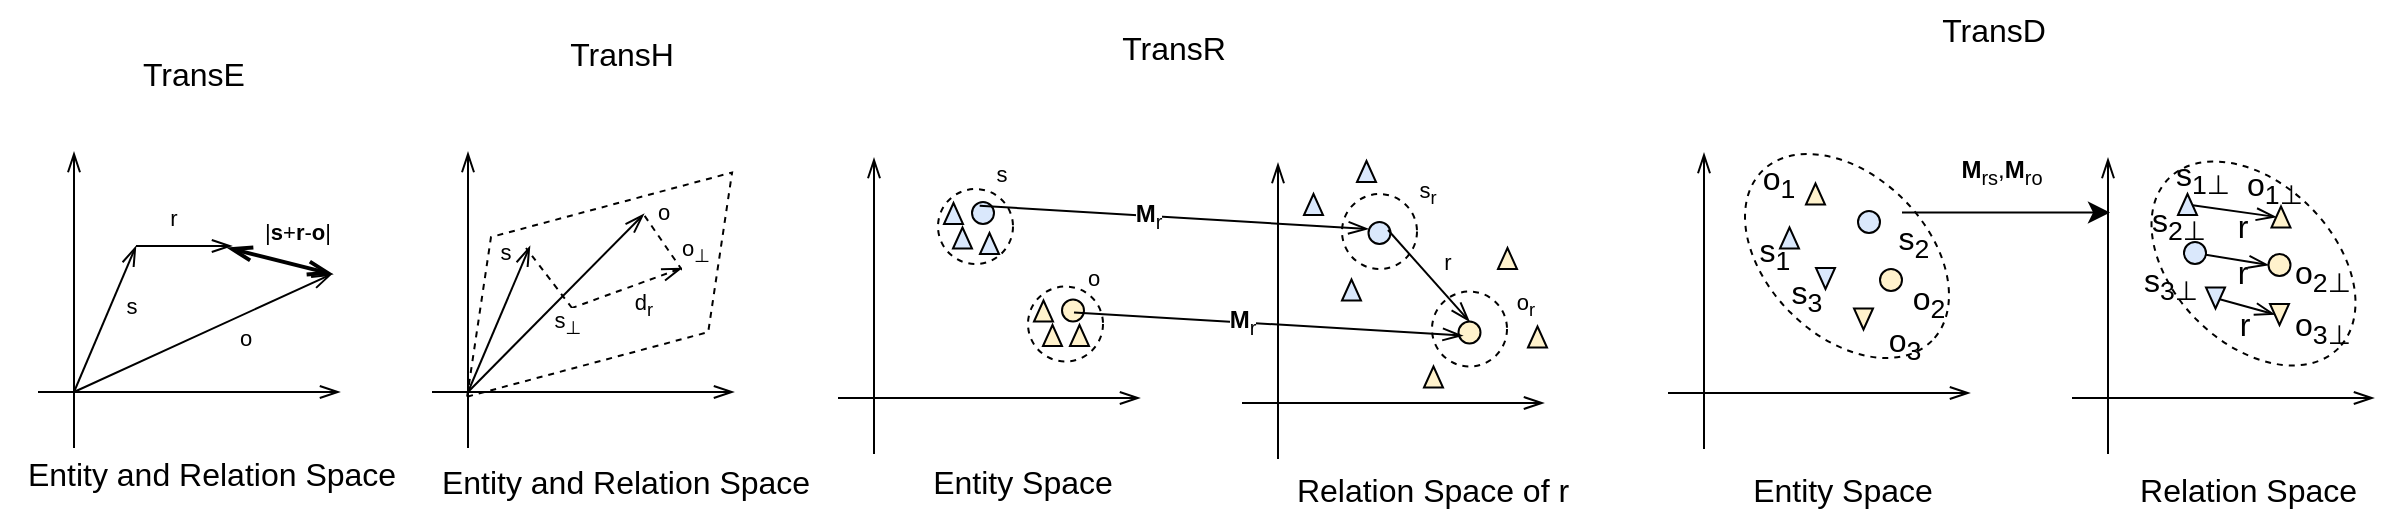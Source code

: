 <mxfile version="25.0.3" pages="2">
  <diagram name="第 1 页" id="PurxkNEXBxDeDGl1HI95">
    <mxGraphModel dx="1334" dy="818" grid="0" gridSize="10" guides="1" tooltips="1" connect="1" arrows="1" fold="1" page="0" pageScale="1" pageWidth="827" pageHeight="1169" math="0" shadow="0">
      <root>
        <mxCell id="0" />
        <mxCell id="1" parent="0" />
        <mxCell id="s9IVtl9Ois5Y_0jz9Dpq-212" value="" style="ellipse;whiteSpace=wrap;html=1;rotation=45;dashed=1;" vertex="1" parent="1">
          <mxGeometry x="888.751" y="114.751" width="120" height="80" as="geometry" />
        </mxCell>
        <mxCell id="s9IVtl9Ois5Y_0jz9Dpq-25" value="" style="shape=parallelogram;perimeter=parallelogramPerimeter;whiteSpace=wrap;html=1;fixedSize=1;dashed=1;rotation=-15;size=32.2;" vertex="1" parent="1">
          <mxGeometry x="43.3" y="128.3" width="157" height="74" as="geometry" />
        </mxCell>
        <mxCell id="s9IVtl9Ois5Y_0jz9Dpq-2" value="" style="endArrow=openThin;html=1;rounded=0;fontSize=12;startSize=8;endSize=8;curved=1;endFill=0;" edge="1" parent="1">
          <mxGeometry width="50" height="50" relative="1" as="geometry">
            <mxPoint x="-159" y="219" as="sourcePoint" />
            <mxPoint x="-8" y="219" as="targetPoint" />
          </mxGeometry>
        </mxCell>
        <mxCell id="s9IVtl9Ois5Y_0jz9Dpq-3" value="" style="endArrow=openThin;html=1;rounded=0;fontSize=12;startSize=8;endSize=8;curved=1;endFill=0;" edge="1" parent="1">
          <mxGeometry width="50" height="50" relative="1" as="geometry">
            <mxPoint x="-141" y="247" as="sourcePoint" />
            <mxPoint x="-141" y="99" as="targetPoint" />
          </mxGeometry>
        </mxCell>
        <mxCell id="s9IVtl9Ois5Y_0jz9Dpq-5" value="" style="endArrow=openThin;html=1;rounded=0;fontSize=12;startSize=8;endSize=8;curved=1;endFill=0;" edge="1" parent="1">
          <mxGeometry width="50" height="50" relative="1" as="geometry">
            <mxPoint x="-141" y="219" as="sourcePoint" />
            <mxPoint x="-110" y="146" as="targetPoint" />
          </mxGeometry>
        </mxCell>
        <mxCell id="s9IVtl9Ois5Y_0jz9Dpq-6" value="" style="endArrow=openThin;html=1;rounded=0;fontSize=12;startSize=8;endSize=8;curved=1;endFill=0;" edge="1" parent="1">
          <mxGeometry width="50" height="50" relative="1" as="geometry">
            <mxPoint x="-141" y="219" as="sourcePoint" />
            <mxPoint x="-12" y="160" as="targetPoint" />
          </mxGeometry>
        </mxCell>
        <mxCell id="s9IVtl9Ois5Y_0jz9Dpq-7" value="" style="endArrow=openThin;html=1;rounded=0;fontSize=12;startSize=8;endSize=8;curved=1;endFill=0;" edge="1" parent="1">
          <mxGeometry width="50" height="50" relative="1" as="geometry">
            <mxPoint x="-110" y="146" as="sourcePoint" />
            <mxPoint x="-62" y="146" as="targetPoint" />
          </mxGeometry>
        </mxCell>
        <mxCell id="s9IVtl9Ois5Y_0jz9Dpq-8" value="" style="endArrow=openThin;html=1;rounded=0;fontSize=12;startSize=8;endSize=8;curved=1;endFill=0;startArrow=openThin;startFill=0;strokeWidth=2;" edge="1" parent="1">
          <mxGeometry width="50" height="50" relative="1" as="geometry">
            <mxPoint x="-64" y="147" as="sourcePoint" />
            <mxPoint x="-12" y="160" as="targetPoint" />
          </mxGeometry>
        </mxCell>
        <mxCell id="s9IVtl9Ois5Y_0jz9Dpq-9" value="s" style="text;html=1;align=center;verticalAlign=middle;whiteSpace=wrap;rounded=0;fontFamily=Helvetica;fontSize=11;fontColor=default;labelBackgroundColor=default;" vertex="1" parent="1">
          <mxGeometry x="-142" y="161" width="60" height="30" as="geometry" />
        </mxCell>
        <mxCell id="s9IVtl9Ois5Y_0jz9Dpq-12" value="o" style="text;html=1;align=center;verticalAlign=middle;whiteSpace=wrap;rounded=0;fontFamily=Helvetica;fontSize=11;fontColor=default;labelBackgroundColor=default;" vertex="1" parent="1">
          <mxGeometry x="-85" y="177" width="60" height="30" as="geometry" />
        </mxCell>
        <mxCell id="s9IVtl9Ois5Y_0jz9Dpq-13" value="r" style="text;html=1;align=center;verticalAlign=middle;whiteSpace=wrap;rounded=0;fontFamily=Helvetica;fontSize=11;fontColor=default;labelBackgroundColor=default;" vertex="1" parent="1">
          <mxGeometry x="-121" y="117" width="60" height="30" as="geometry" />
        </mxCell>
        <mxCell id="s9IVtl9Ois5Y_0jz9Dpq-14" value="|&lt;b&gt;s&lt;/b&gt;+&lt;b&gt;r&lt;/b&gt;-&lt;b&gt;o&lt;/b&gt;|" style="text;html=1;align=center;verticalAlign=middle;whiteSpace=wrap;rounded=0;fontFamily=Helvetica;fontSize=11;fontColor=default;labelBackgroundColor=default;" vertex="1" parent="1">
          <mxGeometry x="-59" y="124" width="60" height="30" as="geometry" />
        </mxCell>
        <mxCell id="s9IVtl9Ois5Y_0jz9Dpq-15" value="" style="endArrow=openThin;html=1;rounded=0;fontSize=12;startSize=8;endSize=8;curved=1;endFill=0;" edge="1" parent="1">
          <mxGeometry width="50" height="50" relative="1" as="geometry">
            <mxPoint x="38" y="219" as="sourcePoint" />
            <mxPoint x="189" y="219" as="targetPoint" />
          </mxGeometry>
        </mxCell>
        <mxCell id="s9IVtl9Ois5Y_0jz9Dpq-16" value="" style="endArrow=openThin;html=1;rounded=0;fontSize=12;startSize=8;endSize=8;curved=1;endFill=0;" edge="1" parent="1">
          <mxGeometry width="50" height="50" relative="1" as="geometry">
            <mxPoint x="56" y="247" as="sourcePoint" />
            <mxPoint x="56" y="99" as="targetPoint" />
          </mxGeometry>
        </mxCell>
        <mxCell id="s9IVtl9Ois5Y_0jz9Dpq-17" value="" style="endArrow=openThin;html=1;rounded=0;fontSize=12;startSize=8;endSize=8;curved=1;endFill=0;" edge="1" parent="1">
          <mxGeometry width="50" height="50" relative="1" as="geometry">
            <mxPoint x="56" y="219" as="sourcePoint" />
            <mxPoint x="87" y="146" as="targetPoint" />
          </mxGeometry>
        </mxCell>
        <mxCell id="s9IVtl9Ois5Y_0jz9Dpq-18" value="" style="endArrow=openThin;html=1;rounded=0;fontSize=12;startSize=8;endSize=8;curved=1;endFill=0;" edge="1" parent="1">
          <mxGeometry width="50" height="50" relative="1" as="geometry">
            <mxPoint x="56" y="219" as="sourcePoint" />
            <mxPoint x="144" y="130" as="targetPoint" />
          </mxGeometry>
        </mxCell>
        <mxCell id="s9IVtl9Ois5Y_0jz9Dpq-28" value="" style="endArrow=none;dashed=1;html=1;rounded=0;fontSize=12;startSize=8;endSize=8;curved=1;" edge="1" parent="1">
          <mxGeometry width="50" height="50" relative="1" as="geometry">
            <mxPoint x="108" y="177" as="sourcePoint" />
            <mxPoint x="85" y="147" as="targetPoint" />
            <Array as="points" />
          </mxGeometry>
        </mxCell>
        <mxCell id="s9IVtl9Ois5Y_0jz9Dpq-29" value="" style="endArrow=none;dashed=1;html=1;rounded=0;fontSize=12;startSize=8;endSize=8;curved=1;" edge="1" parent="1">
          <mxGeometry width="50" height="50" relative="1" as="geometry">
            <mxPoint x="163" y="158" as="sourcePoint" />
            <mxPoint x="143" y="129" as="targetPoint" />
            <Array as="points" />
          </mxGeometry>
        </mxCell>
        <mxCell id="s9IVtl9Ois5Y_0jz9Dpq-30" value="" style="endArrow=none;dashed=1;html=1;rounded=0;fontSize=12;startSize=8;endSize=8;curved=1;endFill=0;startArrow=openThin;startFill=0;" edge="1" parent="1">
          <mxGeometry width="50" height="50" relative="1" as="geometry">
            <mxPoint x="163" y="157" as="sourcePoint" />
            <mxPoint x="108" y="177" as="targetPoint" />
            <Array as="points" />
          </mxGeometry>
        </mxCell>
        <mxCell id="s9IVtl9Ois5Y_0jz9Dpq-31" value="s" style="text;html=1;align=center;verticalAlign=middle;whiteSpace=wrap;rounded=0;fontFamily=Helvetica;fontSize=11;fontColor=default;labelBackgroundColor=default;" vertex="1" parent="1">
          <mxGeometry x="45" y="134" width="60" height="30" as="geometry" />
        </mxCell>
        <mxCell id="s9IVtl9Ois5Y_0jz9Dpq-32" value="o" style="text;html=1;align=center;verticalAlign=middle;whiteSpace=wrap;rounded=0;fontFamily=Helvetica;fontSize=11;fontColor=default;labelBackgroundColor=default;" vertex="1" parent="1">
          <mxGeometry x="124" y="114" width="60" height="30" as="geometry" />
        </mxCell>
        <mxCell id="s9IVtl9Ois5Y_0jz9Dpq-35" value="s&lt;sub&gt;⊥&lt;/sub&gt;" style="text;html=1;align=center;verticalAlign=middle;whiteSpace=wrap;rounded=0;fontFamily=Helvetica;fontSize=11;fontColor=default;labelBackgroundColor=default;" vertex="1" parent="1">
          <mxGeometry x="76" y="170" width="60" height="30" as="geometry" />
        </mxCell>
        <mxCell id="s9IVtl9Ois5Y_0jz9Dpq-36" value="o&lt;sub&gt;⊥&lt;/sub&gt;" style="text;html=1;align=center;verticalAlign=middle;whiteSpace=wrap;rounded=0;fontFamily=Helvetica;fontSize=11;fontColor=default;labelBackgroundColor=default;" vertex="1" parent="1">
          <mxGeometry x="140.3" y="134" width="60" height="30" as="geometry" />
        </mxCell>
        <mxCell id="s9IVtl9Ois5Y_0jz9Dpq-39" value="d&lt;sub&gt;r&lt;/sub&gt;" style="text;html=1;align=center;verticalAlign=middle;whiteSpace=wrap;rounded=0;fontFamily=Helvetica;fontSize=11;fontColor=default;labelBackgroundColor=default;" vertex="1" parent="1">
          <mxGeometry x="114" y="161" width="60" height="30" as="geometry" />
        </mxCell>
        <mxCell id="s9IVtl9Ois5Y_0jz9Dpq-40" value="" style="endArrow=openThin;html=1;rounded=0;fontSize=12;startSize=8;endSize=8;curved=1;endFill=0;" edge="1" parent="1">
          <mxGeometry width="50" height="50" relative="1" as="geometry">
            <mxPoint x="241" y="222" as="sourcePoint" />
            <mxPoint x="392" y="222" as="targetPoint" />
          </mxGeometry>
        </mxCell>
        <mxCell id="s9IVtl9Ois5Y_0jz9Dpq-41" value="" style="endArrow=openThin;html=1;rounded=0;fontSize=12;startSize=8;endSize=8;curved=1;endFill=0;" edge="1" parent="1">
          <mxGeometry width="50" height="50" relative="1" as="geometry">
            <mxPoint x="259" y="250" as="sourcePoint" />
            <mxPoint x="259" y="102" as="targetPoint" />
          </mxGeometry>
        </mxCell>
        <mxCell id="s9IVtl9Ois5Y_0jz9Dpq-60" value="Entity Space" style="text;html=1;align=center;verticalAlign=middle;whiteSpace=wrap;rounded=0;fontSize=16;" vertex="1" parent="1">
          <mxGeometry x="281" y="249" width="105" height="30" as="geometry" />
        </mxCell>
        <mxCell id="s9IVtl9Ois5Y_0jz9Dpq-61" value="Relation Space of r" style="text;html=1;align=center;verticalAlign=middle;whiteSpace=wrap;rounded=0;fontSize=16;" vertex="1" parent="1">
          <mxGeometry x="466.25" y="252.5" width="145" height="30" as="geometry" />
        </mxCell>
        <mxCell id="s9IVtl9Ois5Y_0jz9Dpq-62" style="edgeStyle=none;curved=1;rounded=0;orthogonalLoop=1;jettySize=auto;html=1;exitX=0.5;exitY=0;exitDx=0;exitDy=0;fontSize=12;startSize=8;endSize=8;" edge="1" parent="1">
          <mxGeometry relative="1" as="geometry">
            <mxPoint x="337" y="167.25" as="sourcePoint" />
            <mxPoint x="337" y="167.25" as="targetPoint" />
          </mxGeometry>
        </mxCell>
        <mxCell id="s9IVtl9Ois5Y_0jz9Dpq-63" value="" style="ellipse;whiteSpace=wrap;html=1;aspect=fixed;dashed=1;" vertex="1" parent="1">
          <mxGeometry x="291" y="117.5" width="37.5" height="37.5" as="geometry" />
        </mxCell>
        <mxCell id="s9IVtl9Ois5Y_0jz9Dpq-64" value="" style="ellipse;whiteSpace=wrap;html=1;aspect=fixed;fillColor=#dae8fc;strokeColor=#000000;" vertex="1" parent="1">
          <mxGeometry x="308" y="124" width="11" height="11" as="geometry" />
        </mxCell>
        <mxCell id="s9IVtl9Ois5Y_0jz9Dpq-66" value="" style="triangle;whiteSpace=wrap;html=1;direction=north;fillColor=#dae8fc;strokeColor=#000000;" vertex="1" parent="1">
          <mxGeometry x="294" y="124.5" width="9.5" height="10.5" as="geometry" />
        </mxCell>
        <mxCell id="s9IVtl9Ois5Y_0jz9Dpq-67" value="" style="triangle;whiteSpace=wrap;html=1;direction=north;fillColor=#dae8fc;strokeColor=#000000;" vertex="1" parent="1">
          <mxGeometry x="298.5" y="136.75" width="9.5" height="10.5" as="geometry" />
        </mxCell>
        <mxCell id="s9IVtl9Ois5Y_0jz9Dpq-68" value="" style="triangle;whiteSpace=wrap;html=1;direction=north;fillColor=#dae8fc;strokeColor=#000000;" vertex="1" parent="1">
          <mxGeometry x="312" y="139.5" width="9.5" height="10.5" as="geometry" />
        </mxCell>
        <mxCell id="s9IVtl9Ois5Y_0jz9Dpq-69" value="" style="ellipse;whiteSpace=wrap;html=1;aspect=fixed;dashed=1;" vertex="1" parent="1">
          <mxGeometry x="336" y="166.25" width="37.5" height="37.5" as="geometry" />
        </mxCell>
        <mxCell id="s9IVtl9Ois5Y_0jz9Dpq-70" value="" style="ellipse;whiteSpace=wrap;html=1;aspect=fixed;fillColor=#fff2cc;strokeColor=#000000;" vertex="1" parent="1">
          <mxGeometry x="353" y="172.75" width="11" height="11" as="geometry" />
        </mxCell>
        <mxCell id="s9IVtl9Ois5Y_0jz9Dpq-71" value="" style="triangle;whiteSpace=wrap;html=1;direction=north;fillColor=#fff2cc;strokeColor=#000000;" vertex="1" parent="1">
          <mxGeometry x="339" y="173.25" width="9.5" height="10.5" as="geometry" />
        </mxCell>
        <mxCell id="s9IVtl9Ois5Y_0jz9Dpq-72" value="" style="triangle;whiteSpace=wrap;html=1;direction=north;fillColor=#fff2cc;strokeColor=#000000;" vertex="1" parent="1">
          <mxGeometry x="343.5" y="185.5" width="9.5" height="10.5" as="geometry" />
        </mxCell>
        <mxCell id="s9IVtl9Ois5Y_0jz9Dpq-73" value="" style="triangle;whiteSpace=wrap;html=1;direction=north;fillColor=#fff2cc;strokeColor=#000000;" vertex="1" parent="1">
          <mxGeometry x="357" y="185.5" width="9.5" height="10.5" as="geometry" />
        </mxCell>
        <mxCell id="s9IVtl9Ois5Y_0jz9Dpq-112" value="" style="endArrow=openThin;html=1;rounded=0;fontSize=12;startSize=8;endSize=8;curved=1;endFill=0;" edge="1" parent="1">
          <mxGeometry width="50" height="50" relative="1" as="geometry">
            <mxPoint x="443" y="224.5" as="sourcePoint" />
            <mxPoint x="594" y="224.5" as="targetPoint" />
          </mxGeometry>
        </mxCell>
        <mxCell id="s9IVtl9Ois5Y_0jz9Dpq-113" value="" style="endArrow=openThin;html=1;rounded=0;fontSize=12;startSize=8;endSize=8;curved=1;endFill=0;" edge="1" parent="1">
          <mxGeometry width="50" height="50" relative="1" as="geometry">
            <mxPoint x="461" y="252.5" as="sourcePoint" />
            <mxPoint x="461" y="104.5" as="targetPoint" />
          </mxGeometry>
        </mxCell>
        <mxCell id="s9IVtl9Ois5Y_0jz9Dpq-114" style="edgeStyle=none;curved=1;rounded=0;orthogonalLoop=1;jettySize=auto;html=1;exitX=0.5;exitY=0;exitDx=0;exitDy=0;fontSize=12;startSize=8;endSize=8;" edge="1" parent="1">
          <mxGeometry relative="1" as="geometry">
            <mxPoint x="539" y="169.75" as="sourcePoint" />
            <mxPoint x="539" y="169.75" as="targetPoint" />
          </mxGeometry>
        </mxCell>
        <mxCell id="s9IVtl9Ois5Y_0jz9Dpq-115" value="" style="ellipse;whiteSpace=wrap;html=1;aspect=fixed;dashed=1;" vertex="1" parent="1">
          <mxGeometry x="493" y="120" width="37.5" height="37.5" as="geometry" />
        </mxCell>
        <mxCell id="s9IVtl9Ois5Y_0jz9Dpq-116" value="" style="ellipse;whiteSpace=wrap;html=1;aspect=fixed;fillColor=#dae8fc;strokeColor=#000000;" vertex="1" parent="1">
          <mxGeometry x="506.25" y="134" width="11" height="11" as="geometry" />
        </mxCell>
        <mxCell id="s9IVtl9Ois5Y_0jz9Dpq-117" value="" style="triangle;whiteSpace=wrap;html=1;direction=north;strokeColor=#000000;fillColor=#dae8fc;" vertex="1" parent="1">
          <mxGeometry x="500.5" y="103.5" width="9.5" height="10.5" as="geometry" />
        </mxCell>
        <mxCell id="s9IVtl9Ois5Y_0jz9Dpq-118" value="" style="triangle;whiteSpace=wrap;html=1;direction=north;fillColor=#dae8fc;strokeColor=#000000;" vertex="1" parent="1">
          <mxGeometry x="474" y="120" width="9.5" height="10.5" as="geometry" />
        </mxCell>
        <mxCell id="s9IVtl9Ois5Y_0jz9Dpq-119" value="" style="triangle;whiteSpace=wrap;html=1;direction=north;fillColor=#dae8fc;strokeColor=#000000;" vertex="1" parent="1">
          <mxGeometry x="493" y="162.75" width="9.5" height="10.5" as="geometry" />
        </mxCell>
        <mxCell id="s9IVtl9Ois5Y_0jz9Dpq-120" value="" style="ellipse;whiteSpace=wrap;html=1;aspect=fixed;dashed=1;" vertex="1" parent="1">
          <mxGeometry x="538" y="168.75" width="37.5" height="37.5" as="geometry" />
        </mxCell>
        <mxCell id="s9IVtl9Ois5Y_0jz9Dpq-121" value="" style="ellipse;whiteSpace=wrap;html=1;aspect=fixed;fillColor=#fff2cc;strokeColor=#000000;" vertex="1" parent="1">
          <mxGeometry x="551.25" y="183.75" width="11" height="11" as="geometry" />
        </mxCell>
        <mxCell id="s9IVtl9Ois5Y_0jz9Dpq-122" value="" style="triangle;whiteSpace=wrap;html=1;direction=north;fillColor=#fff2cc;strokeColor=#000000;" vertex="1" parent="1">
          <mxGeometry x="571" y="147" width="9.5" height="10.5" as="geometry" />
        </mxCell>
        <mxCell id="s9IVtl9Ois5Y_0jz9Dpq-123" value="" style="triangle;whiteSpace=wrap;html=1;direction=north;fillColor=#fff2cc;strokeColor=#000000;" vertex="1" parent="1">
          <mxGeometry x="534" y="206.25" width="9.5" height="10.5" as="geometry" />
        </mxCell>
        <mxCell id="s9IVtl9Ois5Y_0jz9Dpq-124" value="" style="triangle;whiteSpace=wrap;html=1;direction=north;fillColor=#fff2cc;strokeColor=#000000;" vertex="1" parent="1">
          <mxGeometry x="586" y="186.25" width="9.5" height="10.5" as="geometry" />
        </mxCell>
        <mxCell id="s9IVtl9Ois5Y_0jz9Dpq-129" value="" style="endArrow=openThin;html=1;rounded=0;fontSize=12;startSize=8;endSize=8;entryX=0;entryY=0;entryDx=0;entryDy=0;endFill=0;exitX=0.5;exitY=0;exitDx=0;exitDy=0;" edge="1" parent="1">
          <mxGeometry width="50" height="50" relative="1" as="geometry">
            <mxPoint x="311.84" y="125.89" as="sourcePoint" />
            <mxPoint x="506.201" y="137.501" as="targetPoint" />
          </mxGeometry>
        </mxCell>
        <mxCell id="s9IVtl9Ois5Y_0jz9Dpq-130" value="&lt;b&gt;M&lt;/b&gt;&lt;sub&gt;r&lt;/sub&gt;" style="edgeLabel;html=1;align=center;verticalAlign=middle;resizable=0;points=[];fontSize=12;" vertex="1" connectable="0" parent="s9IVtl9Ois5Y_0jz9Dpq-129">
          <mxGeometry x="-0.138" relative="1" as="geometry">
            <mxPoint as="offset" />
          </mxGeometry>
        </mxCell>
        <mxCell id="s9IVtl9Ois5Y_0jz9Dpq-133" value="" style="endArrow=openThin;html=1;rounded=0;fontSize=12;startSize=8;endSize=8;entryX=0;entryY=0;entryDx=0;entryDy=0;endFill=0;exitX=0.5;exitY=0;exitDx=0;exitDy=0;" edge="1" parent="1">
          <mxGeometry width="50" height="50" relative="1" as="geometry">
            <mxPoint x="359" y="179.19" as="sourcePoint" />
            <mxPoint x="553.361" y="190.801" as="targetPoint" />
          </mxGeometry>
        </mxCell>
        <mxCell id="s9IVtl9Ois5Y_0jz9Dpq-134" value="&lt;b&gt;M&lt;/b&gt;&lt;sub&gt;r&lt;/sub&gt;" style="edgeLabel;html=1;align=center;verticalAlign=middle;resizable=0;points=[];fontSize=12;" vertex="1" connectable="0" parent="s9IVtl9Ois5Y_0jz9Dpq-133">
          <mxGeometry x="-0.138" relative="1" as="geometry">
            <mxPoint as="offset" />
          </mxGeometry>
        </mxCell>
        <mxCell id="s9IVtl9Ois5Y_0jz9Dpq-135" value="" style="endArrow=openThin;html=1;rounded=0;fontSize=12;startSize=8;endSize=8;curved=1;endFill=0;entryX=0.5;entryY=0;entryDx=0;entryDy=0;" edge="1" parent="1" target="s9IVtl9Ois5Y_0jz9Dpq-121">
          <mxGeometry width="50" height="50" relative="1" as="geometry">
            <mxPoint x="516" y="138" as="sourcePoint" />
            <mxPoint x="566" y="88" as="targetPoint" />
          </mxGeometry>
        </mxCell>
        <mxCell id="s9IVtl9Ois5Y_0jz9Dpq-136" value="r" style="text;html=1;align=center;verticalAlign=middle;whiteSpace=wrap;rounded=0;fontFamily=Helvetica;fontSize=11;fontColor=default;labelBackgroundColor=default;" vertex="1" parent="1">
          <mxGeometry x="515.5" y="138.75" width="60" height="30" as="geometry" />
        </mxCell>
        <mxCell id="s9IVtl9Ois5Y_0jz9Dpq-137" value="s" style="text;html=1;align=center;verticalAlign=middle;whiteSpace=wrap;rounded=0;fontFamily=Helvetica;fontSize=11;fontColor=default;labelBackgroundColor=default;" vertex="1" parent="1">
          <mxGeometry x="293" y="95" width="60" height="30" as="geometry" />
        </mxCell>
        <mxCell id="s9IVtl9Ois5Y_0jz9Dpq-138" value="o" style="text;html=1;align=center;verticalAlign=middle;whiteSpace=wrap;rounded=0;fontFamily=Helvetica;fontSize=11;fontColor=default;labelBackgroundColor=default;" vertex="1" parent="1">
          <mxGeometry x="339" y="147.25" width="60" height="30" as="geometry" />
        </mxCell>
        <mxCell id="s9IVtl9Ois5Y_0jz9Dpq-139" value="s&lt;sub&gt;r&lt;/sub&gt;" style="text;html=1;align=center;verticalAlign=middle;whiteSpace=wrap;rounded=0;fontFamily=Helvetica;fontSize=11;fontColor=default;labelBackgroundColor=default;" vertex="1" parent="1">
          <mxGeometry x="506" y="105" width="60" height="30" as="geometry" />
        </mxCell>
        <mxCell id="s9IVtl9Ois5Y_0jz9Dpq-140" value="&lt;font style=&quot;font-size: 11px;&quot;&gt;o&lt;sub&gt;r&lt;/sub&gt;&lt;/font&gt;" style="text;html=1;align=center;verticalAlign=middle;whiteSpace=wrap;rounded=0;fontSize=16;" vertex="1" parent="1">
          <mxGeometry x="555" y="158" width="60" height="30" as="geometry" />
        </mxCell>
        <mxCell id="s9IVtl9Ois5Y_0jz9Dpq-142" value="Entity and Relation Space" style="text;html=1;align=center;verticalAlign=middle;whiteSpace=wrap;rounded=0;fontSize=16;" vertex="1" parent="1">
          <mxGeometry x="-169" y="245" width="194" height="30" as="geometry" />
        </mxCell>
        <mxCell id="s9IVtl9Ois5Y_0jz9Dpq-143" value="Entity and Relation Space" style="text;html=1;align=center;verticalAlign=middle;whiteSpace=wrap;rounded=0;fontSize=16;" vertex="1" parent="1">
          <mxGeometry x="38" y="249" width="194" height="30" as="geometry" />
        </mxCell>
        <mxCell id="s9IVtl9Ois5Y_0jz9Dpq-145" value="TransE" style="text;html=1;align=center;verticalAlign=middle;whiteSpace=wrap;rounded=0;fontSize=16;" vertex="1" parent="1">
          <mxGeometry x="-178" y="45" width="194" height="30" as="geometry" />
        </mxCell>
        <mxCell id="s9IVtl9Ois5Y_0jz9Dpq-146" value="TransH" style="text;html=1;align=center;verticalAlign=middle;whiteSpace=wrap;rounded=0;fontSize=16;" vertex="1" parent="1">
          <mxGeometry x="36" y="35" width="194" height="30" as="geometry" />
        </mxCell>
        <mxCell id="s9IVtl9Ois5Y_0jz9Dpq-147" value="TransR" style="text;html=1;align=center;verticalAlign=middle;whiteSpace=wrap;rounded=0;fontSize=16;" vertex="1" parent="1">
          <mxGeometry x="312.25" y="32" width="194" height="30" as="geometry" />
        </mxCell>
        <mxCell id="s9IVtl9Ois5Y_0jz9Dpq-148" value="" style="endArrow=openThin;html=1;rounded=0;fontSize=12;startSize=8;endSize=8;curved=1;endFill=0;" edge="1" parent="1">
          <mxGeometry width="50" height="50" relative="1" as="geometry">
            <mxPoint x="656" y="219.5" as="sourcePoint" />
            <mxPoint x="807" y="219.5" as="targetPoint" />
          </mxGeometry>
        </mxCell>
        <mxCell id="s9IVtl9Ois5Y_0jz9Dpq-149" value="" style="endArrow=openThin;html=1;rounded=0;fontSize=12;startSize=8;endSize=8;curved=1;endFill=0;" edge="1" parent="1">
          <mxGeometry width="50" height="50" relative="1" as="geometry">
            <mxPoint x="674" y="247.5" as="sourcePoint" />
            <mxPoint x="674" y="99.5" as="targetPoint" />
          </mxGeometry>
        </mxCell>
        <mxCell id="s9IVtl9Ois5Y_0jz9Dpq-150" value="Entity Space" style="text;html=1;align=center;verticalAlign=middle;whiteSpace=wrap;rounded=0;fontSize=16;" vertex="1" parent="1">
          <mxGeometry x="690.5" y="252.5" width="105" height="30" as="geometry" />
        </mxCell>
        <mxCell id="s9IVtl9Ois5Y_0jz9Dpq-151" value="Relation Space&amp;nbsp;" style="text;html=1;align=center;verticalAlign=middle;whiteSpace=wrap;rounded=0;fontSize=16;" vertex="1" parent="1">
          <mxGeometry x="876.25" y="252.5" width="145" height="30" as="geometry" />
        </mxCell>
        <mxCell id="s9IVtl9Ois5Y_0jz9Dpq-152" style="edgeStyle=none;curved=1;rounded=0;orthogonalLoop=1;jettySize=auto;html=1;exitX=0.5;exitY=0;exitDx=0;exitDy=0;fontSize=12;startSize=8;endSize=8;" edge="1" parent="1">
          <mxGeometry relative="1" as="geometry">
            <mxPoint x="752" y="164.75" as="sourcePoint" />
            <mxPoint x="752" y="164.75" as="targetPoint" />
          </mxGeometry>
        </mxCell>
        <mxCell id="s9IVtl9Ois5Y_0jz9Dpq-163" value="" style="endArrow=openThin;html=1;rounded=0;fontSize=12;startSize=8;endSize=8;curved=1;endFill=0;" edge="1" parent="1">
          <mxGeometry width="50" height="50" relative="1" as="geometry">
            <mxPoint x="858" y="222" as="sourcePoint" />
            <mxPoint x="1009" y="222" as="targetPoint" />
          </mxGeometry>
        </mxCell>
        <mxCell id="s9IVtl9Ois5Y_0jz9Dpq-164" value="" style="endArrow=openThin;html=1;rounded=0;fontSize=12;startSize=8;endSize=8;curved=1;endFill=0;" edge="1" parent="1">
          <mxGeometry width="50" height="50" relative="1" as="geometry">
            <mxPoint x="876" y="250" as="sourcePoint" />
            <mxPoint x="876" y="102" as="targetPoint" />
          </mxGeometry>
        </mxCell>
        <mxCell id="s9IVtl9Ois5Y_0jz9Dpq-165" style="edgeStyle=none;curved=1;rounded=0;orthogonalLoop=1;jettySize=auto;html=1;exitX=0.5;exitY=0;exitDx=0;exitDy=0;fontSize=12;startSize=8;endSize=8;" edge="1" parent="1">
          <mxGeometry relative="1" as="geometry">
            <mxPoint x="954" y="167.25" as="sourcePoint" />
            <mxPoint x="954" y="167.25" as="targetPoint" />
          </mxGeometry>
        </mxCell>
        <mxCell id="s9IVtl9Ois5Y_0jz9Dpq-186" value="" style="ellipse;whiteSpace=wrap;html=1;rotation=45;dashed=1;" vertex="1" parent="1">
          <mxGeometry x="685.5" y="111" width="120" height="80" as="geometry" />
        </mxCell>
        <mxCell id="s9IVtl9Ois5Y_0jz9Dpq-189" value="" style="triangle;whiteSpace=wrap;html=1;direction=north;fillColor=#fff2cc;strokeColor=#000000;" vertex="1" parent="1">
          <mxGeometry x="725" y="114.75" width="9.5" height="10.5" as="geometry" />
        </mxCell>
        <mxCell id="s9IVtl9Ois5Y_0jz9Dpq-190" value="" style="ellipse;whiteSpace=wrap;html=1;aspect=fixed;fillColor=#dae8fc;strokeColor=#000000;" vertex="1" parent="1">
          <mxGeometry x="751" y="128.5" width="11" height="11" as="geometry" />
        </mxCell>
        <mxCell id="s9IVtl9Ois5Y_0jz9Dpq-191" value="" style="ellipse;whiteSpace=wrap;html=1;aspect=fixed;fillColor=#fff2cc;strokeColor=#000000;" vertex="1" parent="1">
          <mxGeometry x="762" y="157.5" width="11" height="11" as="geometry" />
        </mxCell>
        <mxCell id="s9IVtl9Ois5Y_0jz9Dpq-192" value="" style="triangle;whiteSpace=wrap;html=1;direction=north;fillColor=#dae8fc;strokeColor=#000000;" vertex="1" parent="1">
          <mxGeometry x="712" y="136.75" width="9.5" height="10.5" as="geometry" />
        </mxCell>
        <mxCell id="s9IVtl9Ois5Y_0jz9Dpq-193" value="" style="triangle;whiteSpace=wrap;html=1;direction=south;fillColor=#dae8fc;strokeColor=#000000;" vertex="1" parent="1">
          <mxGeometry x="730" y="157" width="9.5" height="10.5" as="geometry" />
        </mxCell>
        <mxCell id="s9IVtl9Ois5Y_0jz9Dpq-194" value="" style="triangle;whiteSpace=wrap;html=1;direction=south;fillColor=#fff2cc;strokeColor=#000000;" vertex="1" parent="1">
          <mxGeometry x="749" y="177.25" width="9.5" height="10.5" as="geometry" />
        </mxCell>
        <mxCell id="s9IVtl9Ois5Y_0jz9Dpq-195" value="o&lt;sub&gt;1&lt;/sub&gt;" style="text;html=1;align=center;verticalAlign=middle;whiteSpace=wrap;rounded=0;fontSize=16;" vertex="1" parent="1">
          <mxGeometry x="696" y="103.5" width="30.5" height="20.5" as="geometry" />
        </mxCell>
        <mxCell id="s9IVtl9Ois5Y_0jz9Dpq-196" value="s&lt;sub&gt;2&lt;/sub&gt;" style="text;html=1;align=center;verticalAlign=middle;whiteSpace=wrap;rounded=0;fontSize=16;" vertex="1" parent="1">
          <mxGeometry x="762" y="134" width="33.5" height="19.75" as="geometry" />
        </mxCell>
        <mxCell id="s9IVtl9Ois5Y_0jz9Dpq-197" value="o&lt;sub&gt;2&lt;/sub&gt;" style="text;html=1;align=center;verticalAlign=middle;whiteSpace=wrap;rounded=0;fontSize=16;" vertex="1" parent="1">
          <mxGeometry x="766.5" y="166.75" width="39" height="14" as="geometry" />
        </mxCell>
        <mxCell id="s9IVtl9Ois5Y_0jz9Dpq-198" value="s&lt;sub&gt;1&lt;/sub&gt;" style="text;html=1;align=center;verticalAlign=middle;whiteSpace=wrap;rounded=0;fontSize=16;" vertex="1" parent="1">
          <mxGeometry x="687" y="143" width="45" height="14" as="geometry" />
        </mxCell>
        <mxCell id="s9IVtl9Ois5Y_0jz9Dpq-199" value="s&lt;sub&gt;3&lt;/sub&gt;" style="text;html=1;align=center;verticalAlign=middle;whiteSpace=wrap;rounded=0;fontSize=16;" vertex="1" parent="1">
          <mxGeometry x="710.5" y="161.88" width="29" height="17.25" as="geometry" />
        </mxCell>
        <mxCell id="s9IVtl9Ois5Y_0jz9Dpq-200" value="o&lt;sub&gt;3&lt;/sub&gt;" style="text;html=1;align=center;verticalAlign=middle;whiteSpace=wrap;rounded=0;fontSize=16;" vertex="1" parent="1">
          <mxGeometry x="758.5" y="185.25" width="30.5" height="18.5" as="geometry" />
        </mxCell>
        <mxCell id="s9IVtl9Ois5Y_0jz9Dpq-201" style="edgeStyle=none;curved=1;rounded=0;orthogonalLoop=1;jettySize=auto;html=1;exitX=0.5;exitY=0;exitDx=0;exitDy=0;fontSize=12;startSize=8;endSize=8;" edge="1" parent="1">
          <mxGeometry relative="1" as="geometry">
            <mxPoint x="947" y="174.5" as="sourcePoint" />
            <mxPoint x="947" y="174.5" as="targetPoint" />
          </mxGeometry>
        </mxCell>
        <mxCell id="s9IVtl9Ois5Y_0jz9Dpq-216" style="edgeStyle=none;curved=1;rounded=0;orthogonalLoop=1;jettySize=auto;html=1;entryX=0.5;entryY=0;entryDx=0;entryDy=0;fontSize=12;startSize=8;endSize=8;endArrow=openThin;endFill=0;" edge="1" parent="1" source="s9IVtl9Ois5Y_0jz9Dpq-202" target="s9IVtl9Ois5Y_0jz9Dpq-205">
          <mxGeometry relative="1" as="geometry" />
        </mxCell>
        <mxCell id="s9IVtl9Ois5Y_0jz9Dpq-202" value="" style="triangle;whiteSpace=wrap;html=1;direction=north;fillColor=#dae8fc;strokeColor=#000000;" vertex="1" parent="1">
          <mxGeometry x="911" y="120" width="9.5" height="10.5" as="geometry" />
        </mxCell>
        <mxCell id="s9IVtl9Ois5Y_0jz9Dpq-217" style="edgeStyle=none;curved=1;rounded=0;orthogonalLoop=1;jettySize=auto;html=1;entryX=0;entryY=0.5;entryDx=0;entryDy=0;fontSize=12;startSize=8;endSize=8;endArrow=openThin;endFill=0;" edge="1" parent="1" source="s9IVtl9Ois5Y_0jz9Dpq-203" target="s9IVtl9Ois5Y_0jz9Dpq-204">
          <mxGeometry relative="1" as="geometry" />
        </mxCell>
        <mxCell id="s9IVtl9Ois5Y_0jz9Dpq-203" value="" style="ellipse;whiteSpace=wrap;html=1;aspect=fixed;fillColor=#dae8fc;strokeColor=#000000;" vertex="1" parent="1">
          <mxGeometry x="914" y="144" width="11" height="11" as="geometry" />
        </mxCell>
        <mxCell id="s9IVtl9Ois5Y_0jz9Dpq-204" value="" style="ellipse;whiteSpace=wrap;html=1;aspect=fixed;fillColor=#fff2cc;strokeColor=#000000;" vertex="1" parent="1">
          <mxGeometry x="956.25" y="150" width="11" height="11" as="geometry" />
        </mxCell>
        <mxCell id="s9IVtl9Ois5Y_0jz9Dpq-205" value="" style="triangle;whiteSpace=wrap;html=1;direction=north;fillColor=#fff2cc;strokeColor=#000000;" vertex="1" parent="1">
          <mxGeometry x="957.75" y="126.25" width="9.5" height="10.5" as="geometry" />
        </mxCell>
        <mxCell id="s9IVtl9Ois5Y_0jz9Dpq-218" style="edgeStyle=none;shape=connector;curved=1;rounded=0;orthogonalLoop=1;jettySize=auto;html=1;entryX=0.5;entryY=1;entryDx=0;entryDy=0;strokeColor=default;align=center;verticalAlign=middle;fontFamily=Helvetica;fontSize=12;fontColor=default;labelBackgroundColor=default;startSize=8;endArrow=openThin;endFill=0;endSize=8;" edge="1" parent="1" source="s9IVtl9Ois5Y_0jz9Dpq-206" target="s9IVtl9Ois5Y_0jz9Dpq-207">
          <mxGeometry relative="1" as="geometry" />
        </mxCell>
        <mxCell id="s9IVtl9Ois5Y_0jz9Dpq-206" value="" style="triangle;whiteSpace=wrap;html=1;direction=south;fillColor=#dae8fc;strokeColor=#000000;" vertex="1" parent="1">
          <mxGeometry x="925" y="166.75" width="9.5" height="10.5" as="geometry" />
        </mxCell>
        <mxCell id="s9IVtl9Ois5Y_0jz9Dpq-207" value="" style="triangle;whiteSpace=wrap;html=1;direction=south;fillColor=#fff2cc;strokeColor=#000000;" vertex="1" parent="1">
          <mxGeometry x="957" y="175" width="9.5" height="10.5" as="geometry" />
        </mxCell>
        <mxCell id="s9IVtl9Ois5Y_0jz9Dpq-210" value="s&lt;sub&gt;1&lt;span style=&quot;font-size: 13.333px;&quot;&gt;⊥&lt;/span&gt;&lt;/sub&gt;" style="text;html=1;align=center;verticalAlign=middle;whiteSpace=wrap;rounded=0;fontSize=16;" vertex="1" parent="1">
          <mxGeometry x="901" y="99.75" width="45" height="24.25" as="geometry" />
        </mxCell>
        <mxCell id="s9IVtl9Ois5Y_0jz9Dpq-219" value="o&lt;sub&gt;1&lt;span style=&quot;font-size: 13.333px;&quot;&gt;⊥&lt;/span&gt;&lt;/sub&gt;" style="text;html=1;align=center;verticalAlign=middle;whiteSpace=wrap;rounded=0;fontSize=16;" vertex="1" parent="1">
          <mxGeometry x="937" y="105" width="45" height="24.25" as="geometry" />
        </mxCell>
        <mxCell id="s9IVtl9Ois5Y_0jz9Dpq-220" value="s&lt;sub&gt;2&lt;span style=&quot;font-size: 13.333px;&quot;&gt;⊥&lt;/span&gt;&lt;/sub&gt;" style="text;html=1;align=center;verticalAlign=middle;whiteSpace=wrap;rounded=0;fontSize=16;" vertex="1" parent="1">
          <mxGeometry x="888.75" y="122.75" width="45" height="24.25" as="geometry" />
        </mxCell>
        <mxCell id="s9IVtl9Ois5Y_0jz9Dpq-221" value="s&lt;sub&gt;3&lt;span style=&quot;font-size: 13.333px;&quot;&gt;⊥&lt;/span&gt;&lt;/sub&gt;" style="text;html=1;align=center;verticalAlign=middle;whiteSpace=wrap;rounded=0;fontSize=16;" vertex="1" parent="1">
          <mxGeometry x="885" y="152.75" width="45" height="24.25" as="geometry" />
        </mxCell>
        <mxCell id="s9IVtl9Ois5Y_0jz9Dpq-222" value="o&lt;sub&gt;2&lt;span style=&quot;font-size: 13.333px;&quot;&gt;⊥&lt;/span&gt;&lt;/sub&gt;" style="text;html=1;align=center;verticalAlign=middle;whiteSpace=wrap;rounded=0;fontSize=16;" vertex="1" parent="1">
          <mxGeometry x="961.25" y="148.5" width="45" height="24.25" as="geometry" />
        </mxCell>
        <mxCell id="s9IVtl9Ois5Y_0jz9Dpq-223" value="o&lt;sub&gt;3&lt;span style=&quot;font-size: 13.333px;&quot;&gt;⊥&lt;/span&gt;&lt;/sub&gt;" style="text;html=1;align=center;verticalAlign=middle;whiteSpace=wrap;rounded=0;fontSize=16;" vertex="1" parent="1">
          <mxGeometry x="961.25" y="175" width="45" height="24.25" as="geometry" />
        </mxCell>
        <mxCell id="s9IVtl9Ois5Y_0jz9Dpq-224" value="r" style="text;html=1;align=center;verticalAlign=middle;whiteSpace=wrap;rounded=0;fontSize=16;" vertex="1" parent="1">
          <mxGeometry x="920.5" y="124" width="45" height="24.25" as="geometry" />
        </mxCell>
        <mxCell id="s9IVtl9Ois5Y_0jz9Dpq-225" value="r" style="text;html=1;align=center;verticalAlign=middle;whiteSpace=wrap;rounded=0;fontSize=16;" vertex="1" parent="1">
          <mxGeometry x="920.5" y="147" width="45" height="24.25" as="geometry" />
        </mxCell>
        <mxCell id="s9IVtl9Ois5Y_0jz9Dpq-226" value="r" style="text;html=1;align=center;verticalAlign=middle;whiteSpace=wrap;rounded=0;fontSize=16;" vertex="1" parent="1">
          <mxGeometry x="922.25" y="173.25" width="45" height="24.25" as="geometry" />
        </mxCell>
        <mxCell id="s9IVtl9Ois5Y_0jz9Dpq-229" value="" style="endArrow=classic;html=1;rounded=0;strokeColor=default;align=center;verticalAlign=middle;fontFamily=Helvetica;fontSize=12;fontColor=default;labelBackgroundColor=default;edgeStyle=none;startSize=8;endSize=8;curved=1;" edge="1" parent="1">
          <mxGeometry width="50" height="50" relative="1" as="geometry">
            <mxPoint x="773" y="129.25" as="sourcePoint" />
            <mxPoint x="877" y="129.25" as="targetPoint" />
          </mxGeometry>
        </mxCell>
        <mxCell id="s9IVtl9Ois5Y_0jz9Dpq-230" value="&lt;b&gt;M&lt;/b&gt;&lt;sub&gt;rs&lt;/sub&gt;,&lt;b&gt;M&lt;/b&gt;&lt;sub&gt;ro&lt;/sub&gt;" style="text;html=1;align=center;verticalAlign=middle;whiteSpace=wrap;rounded=0;fontSize=12;fontFamily=Helvetica;fontColor=default;labelBackgroundColor=default;" vertex="1" parent="1">
          <mxGeometry x="793" y="93.75" width="60" height="30" as="geometry" />
        </mxCell>
        <mxCell id="s9IVtl9Ois5Y_0jz9Dpq-231" value="TransD" style="text;html=1;align=center;verticalAlign=middle;whiteSpace=wrap;rounded=0;fontSize=16;" vertex="1" parent="1">
          <mxGeometry x="721.5" y="23" width="194" height="30" as="geometry" />
        </mxCell>
      </root>
    </mxGraphModel>
  </diagram>
  <diagram id="kyT34cph4eEWxbOvi_9Y" name="第 2 页">
    <mxGraphModel dx="707" dy="210" grid="0" gridSize="10" guides="1" tooltips="1" connect="1" arrows="1" fold="1" page="0" pageScale="1" pageWidth="827" pageHeight="1169" math="0" shadow="0">
      <root>
        <mxCell id="0" />
        <mxCell id="1" parent="0" />
        <mxCell id="p5XaP_aM5PlttOjgfTXz-17" value="" style="ellipse;whiteSpace=wrap;html=1;aspect=fixed;fontFamily=Helvetica;fontSize=12;fontColor=#ffffff;labelBackgroundColor=default;fillColor=#647687;strokeColor=#314354;" vertex="1" parent="1">
          <mxGeometry x="24" y="202" width="15" height="15" as="geometry" />
        </mxCell>
        <mxCell id="p5XaP_aM5PlttOjgfTXz-75" style="edgeStyle=none;shape=connector;curved=1;rounded=0;orthogonalLoop=1;jettySize=auto;html=1;entryX=0;entryY=0.5;entryDx=0;entryDy=0;strokeColor=default;align=center;verticalAlign=middle;fontFamily=Helvetica;fontSize=12;fontColor=default;labelBackgroundColor=default;startSize=8;endArrow=openThin;endFill=0;endSize=8;" edge="1" parent="1" source="p5XaP_aM5PlttOjgfTXz-18" target="p5XaP_aM5PlttOjgfTXz-17">
          <mxGeometry relative="1" as="geometry" />
        </mxCell>
        <mxCell id="p5XaP_aM5PlttOjgfTXz-18" value="" style="ellipse;whiteSpace=wrap;html=1;aspect=fixed;fontFamily=Helvetica;fontSize=12;fontColor=default;labelBackgroundColor=default;" vertex="1" parent="1">
          <mxGeometry x="-97" y="267" width="15" height="15" as="geometry" />
        </mxCell>
        <mxCell id="p5XaP_aM5PlttOjgfTXz-76" style="edgeStyle=none;shape=connector;curved=1;rounded=0;orthogonalLoop=1;jettySize=auto;html=1;entryX=0;entryY=1;entryDx=0;entryDy=0;strokeColor=default;align=center;verticalAlign=middle;fontFamily=Helvetica;fontSize=12;fontColor=default;labelBackgroundColor=default;startSize=8;endArrow=openThin;endFill=0;endSize=8;" edge="1" parent="1" source="p5XaP_aM5PlttOjgfTXz-19" target="p5XaP_aM5PlttOjgfTXz-17">
          <mxGeometry relative="1" as="geometry" />
        </mxCell>
        <mxCell id="p5XaP_aM5PlttOjgfTXz-19" value="" style="ellipse;whiteSpace=wrap;html=1;aspect=fixed;fontFamily=Helvetica;fontSize=12;fontColor=default;labelBackgroundColor=default;" vertex="1" parent="1">
          <mxGeometry x="-69" y="267" width="15" height="15" as="geometry" />
        </mxCell>
        <mxCell id="p5XaP_aM5PlttOjgfTXz-78" style="edgeStyle=none;shape=connector;curved=1;rounded=0;orthogonalLoop=1;jettySize=auto;html=1;strokeColor=default;align=center;verticalAlign=middle;fontFamily=Helvetica;fontSize=12;fontColor=default;labelBackgroundColor=default;startSize=8;endArrow=openThin;endFill=0;endSize=8;" edge="1" parent="1" source="p5XaP_aM5PlttOjgfTXz-20">
          <mxGeometry relative="1" as="geometry">
            <mxPoint x="30.944" y="214.079" as="targetPoint" />
          </mxGeometry>
        </mxCell>
        <mxCell id="p5XaP_aM5PlttOjgfTXz-20" value="" style="ellipse;whiteSpace=wrap;html=1;aspect=fixed;fontFamily=Helvetica;fontSize=12;fontColor=default;labelBackgroundColor=default;" vertex="1" parent="1">
          <mxGeometry x="-41" y="267" width="15" height="15" as="geometry" />
        </mxCell>
        <mxCell id="p5XaP_aM5PlttOjgfTXz-79" style="edgeStyle=none;shape=connector;curved=1;rounded=0;orthogonalLoop=1;jettySize=auto;html=1;strokeColor=default;align=center;verticalAlign=middle;fontFamily=Helvetica;fontSize=12;fontColor=default;labelBackgroundColor=default;startSize=8;endArrow=openThin;endFill=0;endSize=8;" edge="1" parent="1" source="p5XaP_aM5PlttOjgfTXz-21">
          <mxGeometry relative="1" as="geometry">
            <mxPoint x="30.437" y="215.603" as="targetPoint" />
          </mxGeometry>
        </mxCell>
        <mxCell id="p5XaP_aM5PlttOjgfTXz-21" value="" style="ellipse;whiteSpace=wrap;html=1;aspect=fixed;fontFamily=Helvetica;fontSize=12;fontColor=default;labelBackgroundColor=default;" vertex="1" parent="1">
          <mxGeometry x="-13" y="267" width="15" height="15" as="geometry" />
        </mxCell>
        <mxCell id="p5XaP_aM5PlttOjgfTXz-80" style="edgeStyle=none;shape=connector;curved=1;rounded=0;orthogonalLoop=1;jettySize=auto;html=1;strokeColor=default;align=center;verticalAlign=middle;fontFamily=Helvetica;fontSize=12;fontColor=default;labelBackgroundColor=default;startSize=8;endArrow=openThin;endFill=0;endSize=8;" edge="1" parent="1" source="p5XaP_aM5PlttOjgfTXz-22">
          <mxGeometry relative="1" as="geometry">
            <mxPoint x="30.944" y="214.587" as="targetPoint" />
          </mxGeometry>
        </mxCell>
        <mxCell id="p5XaP_aM5PlttOjgfTXz-22" value="" style="ellipse;whiteSpace=wrap;html=1;aspect=fixed;fontFamily=Helvetica;fontSize=12;fontColor=default;labelBackgroundColor=default;" vertex="1" parent="1">
          <mxGeometry x="15" y="268" width="15" height="15" as="geometry" />
        </mxCell>
        <mxCell id="p5XaP_aM5PlttOjgfTXz-81" style="edgeStyle=none;shape=connector;curved=1;rounded=0;orthogonalLoop=1;jettySize=auto;html=1;strokeColor=default;align=center;verticalAlign=middle;fontFamily=Helvetica;fontSize=12;fontColor=default;labelBackgroundColor=default;startSize=8;endArrow=openThin;endFill=0;endSize=8;" edge="1" parent="1" source="p5XaP_aM5PlttOjgfTXz-23">
          <mxGeometry relative="1" as="geometry">
            <mxPoint x="33.484" y="215.603" as="targetPoint" />
          </mxGeometry>
        </mxCell>
        <mxCell id="p5XaP_aM5PlttOjgfTXz-23" value="" style="ellipse;whiteSpace=wrap;html=1;aspect=fixed;fontFamily=Helvetica;fontSize=12;fontColor=default;labelBackgroundColor=default;" vertex="1" parent="1">
          <mxGeometry x="43" y="267" width="15" height="15" as="geometry" />
        </mxCell>
        <mxCell id="p5XaP_aM5PlttOjgfTXz-82" style="edgeStyle=none;shape=connector;curved=1;rounded=0;orthogonalLoop=1;jettySize=auto;html=1;strokeColor=default;align=center;verticalAlign=middle;fontFamily=Helvetica;fontSize=12;fontColor=default;labelBackgroundColor=default;startSize=8;endArrow=openThin;endFill=0;endSize=8;" edge="1" parent="1" source="p5XaP_aM5PlttOjgfTXz-24">
          <mxGeometry relative="1" as="geometry">
            <mxPoint x="36.532" y="216.111" as="targetPoint" />
          </mxGeometry>
        </mxCell>
        <mxCell id="p5XaP_aM5PlttOjgfTXz-24" value="" style="ellipse;whiteSpace=wrap;html=1;aspect=fixed;fontFamily=Helvetica;fontSize=12;fontColor=default;labelBackgroundColor=default;" vertex="1" parent="1">
          <mxGeometry x="71" y="267" width="15" height="15" as="geometry" />
        </mxCell>
        <mxCell id="p5XaP_aM5PlttOjgfTXz-83" style="edgeStyle=none;shape=connector;curved=1;rounded=0;orthogonalLoop=1;jettySize=auto;html=1;strokeColor=default;align=center;verticalAlign=middle;fontFamily=Helvetica;fontSize=12;fontColor=default;labelBackgroundColor=default;startSize=8;endArrow=openThin;endFill=0;endSize=8;" edge="1" parent="1" source="p5XaP_aM5PlttOjgfTXz-25">
          <mxGeometry relative="1" as="geometry">
            <mxPoint x="38.056" y="213.571" as="targetPoint" />
          </mxGeometry>
        </mxCell>
        <mxCell id="p5XaP_aM5PlttOjgfTXz-25" value="" style="ellipse;whiteSpace=wrap;html=1;aspect=fixed;fontFamily=Helvetica;fontSize=12;fontColor=default;labelBackgroundColor=default;" vertex="1" parent="1">
          <mxGeometry x="99" y="267" width="15" height="15" as="geometry" />
        </mxCell>
        <mxCell id="p5XaP_aM5PlttOjgfTXz-84" style="edgeStyle=none;shape=connector;curved=1;rounded=0;orthogonalLoop=1;jettySize=auto;html=1;strokeColor=default;align=center;verticalAlign=middle;fontFamily=Helvetica;fontSize=12;fontColor=default;labelBackgroundColor=default;startSize=8;endArrow=openThin;endFill=0;endSize=8;" edge="1" parent="1" source="p5XaP_aM5PlttOjgfTXz-26">
          <mxGeometry relative="1" as="geometry">
            <mxPoint x="40.087" y="214.079" as="targetPoint" />
          </mxGeometry>
        </mxCell>
        <mxCell id="p5XaP_aM5PlttOjgfTXz-26" value="" style="ellipse;whiteSpace=wrap;html=1;aspect=fixed;fontFamily=Helvetica;fontSize=12;fontColor=default;labelBackgroundColor=default;" vertex="1" parent="1">
          <mxGeometry x="127" y="267" width="15" height="15" as="geometry" />
        </mxCell>
        <mxCell id="p5XaP_aM5PlttOjgfTXz-57" style="edgeStyle=none;shape=connector;curved=1;rounded=0;orthogonalLoop=1;jettySize=auto;html=1;entryX=0.5;entryY=1;entryDx=0;entryDy=0;strokeColor=default;align=center;verticalAlign=middle;fontFamily=Helvetica;fontSize=12;fontColor=default;labelBackgroundColor=default;startSize=8;endArrow=openThin;endFill=0;endSize=8;" edge="1" parent="1" source="p5XaP_aM5PlttOjgfTXz-29" target="p5XaP_aM5PlttOjgfTXz-18">
          <mxGeometry relative="1" as="geometry" />
        </mxCell>
        <mxCell id="p5XaP_aM5PlttOjgfTXz-58" style="edgeStyle=none;shape=connector;curved=1;rounded=0;orthogonalLoop=1;jettySize=auto;html=1;entryX=1;entryY=1;entryDx=0;entryDy=0;strokeColor=default;align=center;verticalAlign=middle;fontFamily=Helvetica;fontSize=12;fontColor=default;labelBackgroundColor=default;startSize=8;endArrow=openThin;endFill=0;endSize=8;" edge="1" parent="1" source="p5XaP_aM5PlttOjgfTXz-29" target="p5XaP_aM5PlttOjgfTXz-19">
          <mxGeometry relative="1" as="geometry" />
        </mxCell>
        <mxCell id="p5XaP_aM5PlttOjgfTXz-59" style="edgeStyle=none;shape=connector;curved=1;rounded=0;orthogonalLoop=1;jettySize=auto;html=1;strokeColor=default;align=center;verticalAlign=middle;fontFamily=Helvetica;fontSize=12;fontColor=default;labelBackgroundColor=default;startSize=8;endArrow=openThin;endFill=0;endSize=8;" edge="1" parent="1" source="p5XaP_aM5PlttOjgfTXz-29">
          <mxGeometry relative="1" as="geometry">
            <mxPoint x="-33" y="282" as="targetPoint" />
          </mxGeometry>
        </mxCell>
        <mxCell id="p5XaP_aM5PlttOjgfTXz-29" value="" style="ellipse;whiteSpace=wrap;html=1;aspect=fixed;fontFamily=Helvetica;fontSize=12;fontColor=default;labelBackgroundColor=default;" vertex="1" parent="1">
          <mxGeometry x="-54" y="329" width="15" height="15" as="geometry" />
        </mxCell>
        <mxCell id="p5XaP_aM5PlttOjgfTXz-60" style="edgeStyle=none;shape=connector;curved=1;rounded=0;orthogonalLoop=1;jettySize=auto;html=1;entryX=0.5;entryY=1;entryDx=0;entryDy=0;strokeColor=default;align=center;verticalAlign=middle;fontFamily=Helvetica;fontSize=12;fontColor=default;labelBackgroundColor=default;startSize=8;endArrow=openThin;endFill=0;endSize=8;" edge="1" parent="1" source="p5XaP_aM5PlttOjgfTXz-30" target="p5XaP_aM5PlttOjgfTXz-21">
          <mxGeometry relative="1" as="geometry" />
        </mxCell>
        <mxCell id="p5XaP_aM5PlttOjgfTXz-61" style="edgeStyle=none;shape=connector;curved=1;rounded=0;orthogonalLoop=1;jettySize=auto;html=1;entryX=0;entryY=1;entryDx=0;entryDy=0;strokeColor=default;align=center;verticalAlign=middle;fontFamily=Helvetica;fontSize=12;fontColor=default;labelBackgroundColor=default;startSize=8;endArrow=openThin;endFill=0;endSize=8;" edge="1" parent="1" source="p5XaP_aM5PlttOjgfTXz-30" target="p5XaP_aM5PlttOjgfTXz-22">
          <mxGeometry relative="1" as="geometry" />
        </mxCell>
        <mxCell id="p5XaP_aM5PlttOjgfTXz-62" style="edgeStyle=none;shape=connector;curved=1;rounded=0;orthogonalLoop=1;jettySize=auto;html=1;entryX=0.5;entryY=1;entryDx=0;entryDy=0;strokeColor=default;align=center;verticalAlign=middle;fontFamily=Helvetica;fontSize=12;fontColor=default;labelBackgroundColor=default;startSize=8;endArrow=openThin;endFill=0;endSize=8;" edge="1" parent="1" source="p5XaP_aM5PlttOjgfTXz-30" target="p5XaP_aM5PlttOjgfTXz-23">
          <mxGeometry relative="1" as="geometry" />
        </mxCell>
        <mxCell id="p5XaP_aM5PlttOjgfTXz-30" value="" style="ellipse;whiteSpace=wrap;html=1;aspect=fixed;fontFamily=Helvetica;fontSize=12;fontColor=default;labelBackgroundColor=default;" vertex="1" parent="1">
          <mxGeometry x="-26" y="329" width="15" height="15" as="geometry" />
        </mxCell>
        <mxCell id="p5XaP_aM5PlttOjgfTXz-63" style="edgeStyle=none;shape=connector;curved=1;rounded=0;orthogonalLoop=1;jettySize=auto;html=1;entryX=1;entryY=1;entryDx=0;entryDy=0;strokeColor=default;align=center;verticalAlign=middle;fontFamily=Helvetica;fontSize=12;fontColor=default;labelBackgroundColor=default;startSize=8;endArrow=openThin;endFill=0;endSize=8;" edge="1" parent="1" source="p5XaP_aM5PlttOjgfTXz-31" target="p5XaP_aM5PlttOjgfTXz-24">
          <mxGeometry relative="1" as="geometry" />
        </mxCell>
        <mxCell id="p5XaP_aM5PlttOjgfTXz-64" style="edgeStyle=none;shape=connector;curved=1;rounded=0;orthogonalLoop=1;jettySize=auto;html=1;entryX=1;entryY=1;entryDx=0;entryDy=0;strokeColor=default;align=center;verticalAlign=middle;fontFamily=Helvetica;fontSize=12;fontColor=default;labelBackgroundColor=default;startSize=8;endArrow=openThin;endFill=0;endSize=8;" edge="1" parent="1" source="p5XaP_aM5PlttOjgfTXz-31" target="p5XaP_aM5PlttOjgfTXz-25">
          <mxGeometry relative="1" as="geometry" />
        </mxCell>
        <mxCell id="p5XaP_aM5PlttOjgfTXz-65" style="edgeStyle=none;shape=connector;curved=1;rounded=0;orthogonalLoop=1;jettySize=auto;html=1;entryX=1;entryY=1;entryDx=0;entryDy=0;strokeColor=default;align=center;verticalAlign=middle;fontFamily=Helvetica;fontSize=12;fontColor=default;labelBackgroundColor=default;startSize=8;endArrow=openThin;endFill=0;endSize=8;" edge="1" parent="1" source="p5XaP_aM5PlttOjgfTXz-31" target="p5XaP_aM5PlttOjgfTXz-26">
          <mxGeometry relative="1" as="geometry" />
        </mxCell>
        <mxCell id="p5XaP_aM5PlttOjgfTXz-31" value="" style="ellipse;whiteSpace=wrap;html=1;aspect=fixed;fontFamily=Helvetica;fontSize=12;fontColor=default;labelBackgroundColor=default;" vertex="1" parent="1">
          <mxGeometry x="2" y="329" width="15" height="15" as="geometry" />
        </mxCell>
        <mxCell id="p5XaP_aM5PlttOjgfTXz-66" style="edgeStyle=none;shape=connector;curved=1;rounded=0;orthogonalLoop=1;jettySize=auto;html=1;strokeColor=default;align=center;verticalAlign=middle;fontFamily=Helvetica;fontSize=12;fontColor=default;labelBackgroundColor=default;startSize=8;endArrow=openThin;endFill=0;endSize=8;" edge="1" parent="1" source="p5XaP_aM5PlttOjgfTXz-32">
          <mxGeometry relative="1" as="geometry">
            <mxPoint x="-86.389" y="281.127" as="targetPoint" />
          </mxGeometry>
        </mxCell>
        <mxCell id="p5XaP_aM5PlttOjgfTXz-67" style="edgeStyle=none;shape=connector;curved=1;rounded=0;orthogonalLoop=1;jettySize=auto;html=1;entryX=1;entryY=1;entryDx=0;entryDy=0;strokeColor=default;align=center;verticalAlign=middle;fontFamily=Helvetica;fontSize=12;fontColor=default;labelBackgroundColor=default;startSize=8;endArrow=openThin;endFill=0;endSize=8;" edge="1" parent="1" source="p5XaP_aM5PlttOjgfTXz-32" target="p5XaP_aM5PlttOjgfTXz-21">
          <mxGeometry relative="1" as="geometry" />
        </mxCell>
        <mxCell id="p5XaP_aM5PlttOjgfTXz-68" style="edgeStyle=none;shape=connector;curved=1;rounded=0;orthogonalLoop=1;jettySize=auto;html=1;strokeColor=default;align=center;verticalAlign=middle;fontFamily=Helvetica;fontSize=12;fontColor=default;labelBackgroundColor=default;startSize=8;endArrow=openThin;endFill=0;endSize=8;" edge="1" parent="1" source="p5XaP_aM5PlttOjgfTXz-32">
          <mxGeometry relative="1" as="geometry">
            <mxPoint x="84.786" y="278.079" as="targetPoint" />
          </mxGeometry>
        </mxCell>
        <mxCell id="p5XaP_aM5PlttOjgfTXz-32" value="" style="ellipse;whiteSpace=wrap;html=1;aspect=fixed;fontFamily=Helvetica;fontSize=12;fontColor=default;labelBackgroundColor=default;" vertex="1" parent="1">
          <mxGeometry x="58" y="329" width="15" height="15" as="geometry" />
        </mxCell>
        <mxCell id="p5XaP_aM5PlttOjgfTXz-69" style="edgeStyle=none;shape=connector;curved=1;rounded=0;orthogonalLoop=1;jettySize=auto;html=1;strokeColor=default;align=center;verticalAlign=middle;fontFamily=Helvetica;fontSize=12;fontColor=default;labelBackgroundColor=default;startSize=8;endArrow=openThin;endFill=0;endSize=8;" edge="1" parent="1" source="p5XaP_aM5PlttOjgfTXz-33">
          <mxGeometry relative="1" as="geometry">
            <mxPoint x="-55.913" y="280.111" as="targetPoint" />
          </mxGeometry>
        </mxCell>
        <mxCell id="p5XaP_aM5PlttOjgfTXz-70" style="edgeStyle=none;shape=connector;curved=1;rounded=0;orthogonalLoop=1;jettySize=auto;html=1;entryX=0.5;entryY=1;entryDx=0;entryDy=0;strokeColor=default;align=center;verticalAlign=middle;fontFamily=Helvetica;fontSize=12;fontColor=default;labelBackgroundColor=default;startSize=8;endArrow=openThin;endFill=0;endSize=8;" edge="1" parent="1" source="p5XaP_aM5PlttOjgfTXz-33" target="p5XaP_aM5PlttOjgfTXz-22">
          <mxGeometry relative="1" as="geometry" />
        </mxCell>
        <mxCell id="p5XaP_aM5PlttOjgfTXz-71" style="edgeStyle=none;shape=connector;curved=1;rounded=0;orthogonalLoop=1;jettySize=auto;html=1;strokeColor=default;align=center;verticalAlign=middle;fontFamily=Helvetica;fontSize=12;fontColor=default;labelBackgroundColor=default;startSize=8;endArrow=openThin;endFill=0;endSize=8;" edge="1" parent="1" source="p5XaP_aM5PlttOjgfTXz-33">
          <mxGeometry relative="1" as="geometry">
            <mxPoint x="111.706" y="278.587" as="targetPoint" />
          </mxGeometry>
        </mxCell>
        <mxCell id="p5XaP_aM5PlttOjgfTXz-33" value="" style="ellipse;whiteSpace=wrap;html=1;aspect=fixed;fontFamily=Helvetica;fontSize=12;fontColor=default;labelBackgroundColor=default;" vertex="1" parent="1">
          <mxGeometry x="83" y="330" width="15" height="15" as="geometry" />
        </mxCell>
        <mxCell id="p5XaP_aM5PlttOjgfTXz-72" style="edgeStyle=none;shape=connector;curved=1;rounded=0;orthogonalLoop=1;jettySize=auto;html=1;strokeColor=default;align=center;verticalAlign=middle;fontFamily=Helvetica;fontSize=12;fontColor=default;labelBackgroundColor=default;startSize=8;endArrow=openThin;endFill=0;endSize=8;" edge="1" parent="1" source="p5XaP_aM5PlttOjgfTXz-34">
          <mxGeometry relative="1" as="geometry">
            <mxPoint x="139.643" y="277.063" as="targetPoint" />
          </mxGeometry>
        </mxCell>
        <mxCell id="p5XaP_aM5PlttOjgfTXz-73" style="edgeStyle=none;shape=connector;curved=1;rounded=0;orthogonalLoop=1;jettySize=auto;html=1;strokeColor=default;align=center;verticalAlign=middle;fontFamily=Helvetica;fontSize=12;fontColor=default;labelBackgroundColor=default;startSize=8;endArrow=openThin;endFill=0;endSize=8;" edge="1" parent="1" source="p5XaP_aM5PlttOjgfTXz-34">
          <mxGeometry relative="1" as="geometry">
            <mxPoint x="55.325" y="280.111" as="targetPoint" />
          </mxGeometry>
        </mxCell>
        <mxCell id="p5XaP_aM5PlttOjgfTXz-74" style="edgeStyle=none;shape=connector;curved=1;rounded=0;orthogonalLoop=1;jettySize=auto;html=1;strokeColor=default;align=center;verticalAlign=middle;fontFamily=Helvetica;fontSize=12;fontColor=default;labelBackgroundColor=default;startSize=8;endArrow=openThin;endFill=0;endSize=8;" edge="1" parent="1" source="p5XaP_aM5PlttOjgfTXz-34">
          <mxGeometry relative="1" as="geometry">
            <mxPoint x="-29.5" y="281.127" as="targetPoint" />
          </mxGeometry>
        </mxCell>
        <mxCell id="p5XaP_aM5PlttOjgfTXz-34" value="" style="ellipse;whiteSpace=wrap;html=1;aspect=fixed;fontFamily=Helvetica;fontSize=12;fontColor=default;labelBackgroundColor=default;" vertex="1" parent="1">
          <mxGeometry x="108" y="329" width="15" height="15" as="geometry" />
        </mxCell>
        <mxCell id="p5XaP_aM5PlttOjgfTXz-85" value="" style="endArrow=none;html=1;rounded=0;strokeColor=default;align=center;verticalAlign=middle;fontFamily=Helvetica;fontSize=12;fontColor=default;labelBackgroundColor=default;edgeStyle=none;startSize=8;endSize=8;curved=1;strokeWidth=2;" edge="1" parent="1">
          <mxGeometry width="50" height="50" relative="1" as="geometry">
            <mxPoint x="-51" y="366" as="sourcePoint" />
            <mxPoint x="24" y="366" as="targetPoint" />
          </mxGeometry>
        </mxCell>
        <mxCell id="p5XaP_aM5PlttOjgfTXz-86" value="" style="endArrow=none;html=1;rounded=0;strokeColor=default;align=center;verticalAlign=middle;fontFamily=Helvetica;fontSize=12;fontColor=default;labelBackgroundColor=default;edgeStyle=none;startSize=8;endSize=8;curved=1;strokeWidth=2;" edge="1" parent="1">
          <mxGeometry width="50" height="50" relative="1" as="geometry">
            <mxPoint x="53" y="366" as="sourcePoint" />
            <mxPoint x="128" y="366" as="targetPoint" />
          </mxGeometry>
        </mxCell>
        <mxCell id="p5XaP_aM5PlttOjgfTXz-87" value="&lt;b&gt;s&lt;/b&gt;" style="text;html=1;align=center;verticalAlign=middle;whiteSpace=wrap;rounded=0;fontFamily=Helvetica;fontSize=12;fontColor=default;labelBackgroundColor=default;" vertex="1" parent="1">
          <mxGeometry x="-41" y="375" width="60" height="30" as="geometry" />
        </mxCell>
        <mxCell id="p5XaP_aM5PlttOjgfTXz-88" value="&lt;b&gt;o&lt;/b&gt;" style="text;html=1;align=center;verticalAlign=middle;whiteSpace=wrap;rounded=0;fontFamily=Helvetica;fontSize=12;fontColor=default;labelBackgroundColor=default;" vertex="1" parent="1">
          <mxGeometry x="60.5" y="375" width="60" height="30" as="geometry" />
        </mxCell>
        <mxCell id="p5XaP_aM5PlttOjgfTXz-89" value="&lt;b&gt;M&lt;/b&gt;&lt;sub&gt;r&lt;/sub&gt;" style="text;html=1;align=center;verticalAlign=middle;whiteSpace=wrap;rounded=0;fontFamily=Helvetica;fontSize=12;fontColor=default;labelBackgroundColor=default;" vertex="1" parent="1">
          <mxGeometry x="-157" y="261" width="60" height="30" as="geometry" />
        </mxCell>
        <mxCell id="p5XaP_aM5PlttOjgfTXz-90" value="f&lt;sub&gt;r&lt;/sub&gt;(s,o)" style="text;html=1;align=center;verticalAlign=middle;whiteSpace=wrap;rounded=0;fontSize=12;fontFamily=Helvetica;fontColor=default;labelBackgroundColor=default;" vertex="1" parent="1">
          <mxGeometry x="36" y="190" width="60" height="30" as="geometry" />
        </mxCell>
        <mxCell id="p5XaP_aM5PlttOjgfTXz-102" style="edgeStyle=none;shape=connector;curved=1;rounded=0;orthogonalLoop=1;jettySize=auto;html=1;entryX=0;entryY=1;entryDx=0;entryDy=0;strokeColor=default;align=center;verticalAlign=middle;fontFamily=Helvetica;fontSize=12;fontColor=default;labelBackgroundColor=default;startSize=8;endArrow=openThin;endFill=0;endSize=8;" edge="1" parent="1" source="p5XaP_aM5PlttOjgfTXz-91" target="p5XaP_aM5PlttOjgfTXz-99">
          <mxGeometry relative="1" as="geometry" />
        </mxCell>
        <mxCell id="p5XaP_aM5PlttOjgfTXz-91" value="" style="ellipse;whiteSpace=wrap;html=1;aspect=fixed;fontFamily=Helvetica;fontSize=12;fontColor=default;labelBackgroundColor=default;" vertex="1" parent="1">
          <mxGeometry x="235" y="331" width="15" height="15" as="geometry" />
        </mxCell>
        <mxCell id="p5XaP_aM5PlttOjgfTXz-103" style="edgeStyle=none;shape=connector;curved=1;rounded=0;orthogonalLoop=1;jettySize=auto;html=1;strokeColor=default;align=center;verticalAlign=middle;fontFamily=Helvetica;fontSize=12;fontColor=default;labelBackgroundColor=default;startSize=8;endArrow=openThin;endFill=0;endSize=8;entryX=0.5;entryY=1;entryDx=0;entryDy=0;" edge="1" parent="1" source="p5XaP_aM5PlttOjgfTXz-92" target="p5XaP_aM5PlttOjgfTXz-100">
          <mxGeometry relative="1" as="geometry">
            <mxPoint x="332.905" y="288.238" as="targetPoint" />
          </mxGeometry>
        </mxCell>
        <mxCell id="p5XaP_aM5PlttOjgfTXz-92" value="" style="ellipse;whiteSpace=wrap;html=1;aspect=fixed;fontFamily=Helvetica;fontSize=12;fontColor=default;labelBackgroundColor=default;" vertex="1" parent="1">
          <mxGeometry x="268" y="331" width="15" height="15" as="geometry" />
        </mxCell>
        <mxCell id="p5XaP_aM5PlttOjgfTXz-104" style="edgeStyle=none;shape=connector;curved=1;rounded=0;orthogonalLoop=1;jettySize=auto;html=1;entryX=0.5;entryY=1;entryDx=0;entryDy=0;strokeColor=default;align=center;verticalAlign=middle;fontFamily=Helvetica;fontSize=12;fontColor=default;labelBackgroundColor=default;startSize=8;endArrow=openThin;endFill=0;endSize=8;" edge="1" parent="1" source="p5XaP_aM5PlttOjgfTXz-93" target="p5XaP_aM5PlttOjgfTXz-101">
          <mxGeometry relative="1" as="geometry" />
        </mxCell>
        <mxCell id="p5XaP_aM5PlttOjgfTXz-93" value="" style="ellipse;whiteSpace=wrap;html=1;aspect=fixed;fontFamily=Helvetica;fontSize=12;fontColor=default;labelBackgroundColor=default;" vertex="1" parent="1">
          <mxGeometry x="298" y="331" width="15" height="15" as="geometry" />
        </mxCell>
        <mxCell id="p5XaP_aM5PlttOjgfTXz-105" style="edgeStyle=none;shape=connector;curved=1;rounded=0;orthogonalLoop=1;jettySize=auto;html=1;strokeColor=default;align=center;verticalAlign=middle;fontFamily=Helvetica;fontSize=12;fontColor=default;labelBackgroundColor=default;startSize=8;endArrow=openThin;endFill=0;endSize=8;entryX=1;entryY=1;entryDx=0;entryDy=0;" edge="1" parent="1" source="p5XaP_aM5PlttOjgfTXz-94" target="p5XaP_aM5PlttOjgfTXz-99">
          <mxGeometry relative="1" as="geometry">
            <mxPoint x="298" y="276" as="targetPoint" />
          </mxGeometry>
        </mxCell>
        <mxCell id="p5XaP_aM5PlttOjgfTXz-94" value="" style="ellipse;whiteSpace=wrap;html=1;aspect=fixed;fontFamily=Helvetica;fontSize=12;fontColor=default;labelBackgroundColor=default;" vertex="1" parent="1">
          <mxGeometry x="354.5" y="331" width="15" height="15" as="geometry" />
        </mxCell>
        <mxCell id="p5XaP_aM5PlttOjgfTXz-106" style="edgeStyle=none;shape=connector;curved=1;rounded=0;orthogonalLoop=1;jettySize=auto;html=1;strokeColor=default;align=center;verticalAlign=middle;fontFamily=Helvetica;fontSize=12;fontColor=default;labelBackgroundColor=default;startSize=8;endArrow=openThin;endFill=0;endSize=8;entryX=0.5;entryY=1;entryDx=0;entryDy=0;" edge="1" parent="1" source="p5XaP_aM5PlttOjgfTXz-97" target="p5XaP_aM5PlttOjgfTXz-100">
          <mxGeometry relative="1" as="geometry">
            <mxPoint x="349.159" y="283.159" as="targetPoint" />
          </mxGeometry>
        </mxCell>
        <mxCell id="p5XaP_aM5PlttOjgfTXz-97" value="" style="ellipse;whiteSpace=wrap;html=1;aspect=fixed;fontFamily=Helvetica;fontSize=12;fontColor=default;labelBackgroundColor=default;" vertex="1" parent="1">
          <mxGeometry x="383" y="331" width="15" height="15" as="geometry" />
        </mxCell>
        <mxCell id="p5XaP_aM5PlttOjgfTXz-107" style="edgeStyle=none;shape=connector;curved=1;rounded=0;orthogonalLoop=1;jettySize=auto;html=1;entryX=0.5;entryY=1;entryDx=0;entryDy=0;strokeColor=default;align=center;verticalAlign=middle;fontFamily=Helvetica;fontSize=12;fontColor=default;labelBackgroundColor=default;startSize=8;endArrow=openThin;endFill=0;endSize=8;" edge="1" parent="1" source="p5XaP_aM5PlttOjgfTXz-98" target="p5XaP_aM5PlttOjgfTXz-101">
          <mxGeometry relative="1" as="geometry" />
        </mxCell>
        <mxCell id="p5XaP_aM5PlttOjgfTXz-98" value="" style="ellipse;whiteSpace=wrap;html=1;aspect=fixed;fontFamily=Helvetica;fontSize=12;fontColor=default;labelBackgroundColor=default;" vertex="1" parent="1">
          <mxGeometry x="411" y="331" width="15" height="15" as="geometry" />
        </mxCell>
        <mxCell id="p5XaP_aM5PlttOjgfTXz-114" style="edgeStyle=none;shape=connector;curved=1;rounded=0;orthogonalLoop=1;jettySize=auto;html=1;entryX=0;entryY=1;entryDx=0;entryDy=0;strokeColor=default;align=center;verticalAlign=middle;fontFamily=Helvetica;fontSize=12;fontColor=default;labelBackgroundColor=default;startSize=8;endArrow=openThin;endFill=0;endSize=8;" edge="1" parent="1" source="p5XaP_aM5PlttOjgfTXz-99" target="p5XaP_aM5PlttOjgfTXz-113">
          <mxGeometry relative="1" as="geometry" />
        </mxCell>
        <mxCell id="p5XaP_aM5PlttOjgfTXz-99" value="" style="ellipse;whiteSpace=wrap;html=1;aspect=fixed;fontFamily=Helvetica;fontSize=12;fontColor=default;labelBackgroundColor=default;" vertex="1" parent="1">
          <mxGeometry x="292" y="267" width="15" height="15" as="geometry" />
        </mxCell>
        <mxCell id="p5XaP_aM5PlttOjgfTXz-115" style="edgeStyle=none;shape=connector;curved=1;rounded=0;orthogonalLoop=1;jettySize=auto;html=1;entryX=0.5;entryY=1;entryDx=0;entryDy=0;strokeColor=default;align=center;verticalAlign=middle;fontFamily=Helvetica;fontSize=12;fontColor=default;labelBackgroundColor=default;startSize=8;endArrow=openThin;endFill=0;endSize=8;" edge="1" parent="1" source="p5XaP_aM5PlttOjgfTXz-100" target="p5XaP_aM5PlttOjgfTXz-113">
          <mxGeometry relative="1" as="geometry" />
        </mxCell>
        <mxCell id="p5XaP_aM5PlttOjgfTXz-100" value="" style="ellipse;whiteSpace=wrap;html=1;aspect=fixed;fontFamily=Helvetica;fontSize=12;fontColor=default;labelBackgroundColor=default;" vertex="1" parent="1">
          <mxGeometry x="327" y="267" width="15" height="15" as="geometry" />
        </mxCell>
        <mxCell id="p5XaP_aM5PlttOjgfTXz-116" style="edgeStyle=none;shape=connector;curved=1;rounded=0;orthogonalLoop=1;jettySize=auto;html=1;entryX=1;entryY=1;entryDx=0;entryDy=0;strokeColor=default;align=center;verticalAlign=middle;fontFamily=Helvetica;fontSize=12;fontColor=default;labelBackgroundColor=default;startSize=8;endArrow=openThin;endFill=0;endSize=8;" edge="1" parent="1" source="p5XaP_aM5PlttOjgfTXz-101" target="p5XaP_aM5PlttOjgfTXz-113">
          <mxGeometry relative="1" as="geometry" />
        </mxCell>
        <mxCell id="p5XaP_aM5PlttOjgfTXz-101" value="" style="ellipse;whiteSpace=wrap;html=1;aspect=fixed;fontFamily=Helvetica;fontSize=12;fontColor=default;labelBackgroundColor=default;" vertex="1" parent="1">
          <mxGeometry x="362" y="267" width="15" height="15" as="geometry" />
        </mxCell>
        <mxCell id="p5XaP_aM5PlttOjgfTXz-108" value="" style="endArrow=none;html=1;rounded=0;strokeColor=default;align=center;verticalAlign=middle;fontFamily=Helvetica;fontSize=12;fontColor=default;labelBackgroundColor=default;edgeStyle=none;startSize=8;endSize=8;curved=1;strokeWidth=2;" edge="1" parent="1">
          <mxGeometry width="50" height="50" relative="1" as="geometry">
            <mxPoint x="238" y="363" as="sourcePoint" />
            <mxPoint x="313" y="363" as="targetPoint" />
          </mxGeometry>
        </mxCell>
        <mxCell id="p5XaP_aM5PlttOjgfTXz-109" value="" style="endArrow=none;html=1;rounded=0;strokeColor=default;align=center;verticalAlign=middle;fontFamily=Helvetica;fontSize=12;fontColor=default;labelBackgroundColor=default;edgeStyle=none;startSize=8;endSize=8;curved=1;strokeWidth=2;" edge="1" parent="1">
          <mxGeometry width="50" height="50" relative="1" as="geometry">
            <mxPoint x="358" y="361" as="sourcePoint" />
            <mxPoint x="433" y="361" as="targetPoint" />
          </mxGeometry>
        </mxCell>
        <mxCell id="p5XaP_aM5PlttOjgfTXz-110" value="&lt;b&gt;s&lt;/b&gt;" style="text;html=1;align=center;verticalAlign=middle;whiteSpace=wrap;rounded=0;fontFamily=Helvetica;fontSize=12;fontColor=default;labelBackgroundColor=default;" vertex="1" parent="1">
          <mxGeometry x="245.5" y="371" width="60" height="30" as="geometry" />
        </mxCell>
        <mxCell id="p5XaP_aM5PlttOjgfTXz-111" value="&lt;b&gt;o&lt;/b&gt;" style="text;html=1;align=center;verticalAlign=middle;whiteSpace=wrap;rounded=0;fontFamily=Helvetica;fontSize=12;fontColor=default;labelBackgroundColor=default;" vertex="1" parent="1">
          <mxGeometry x="366" y="371" width="60" height="30" as="geometry" />
        </mxCell>
        <mxCell id="p5XaP_aM5PlttOjgfTXz-113" value="" style="ellipse;whiteSpace=wrap;html=1;aspect=fixed;fontFamily=Helvetica;fontSize=12;fontColor=#ffffff;labelBackgroundColor=default;fillColor=#647687;strokeColor=#314354;" vertex="1" parent="1">
          <mxGeometry x="331" y="202" width="15" height="15" as="geometry" />
        </mxCell>
        <mxCell id="p5XaP_aM5PlttOjgfTXz-117" value="f&lt;sub&gt;r&lt;/sub&gt;(s,o)" style="text;html=1;align=center;verticalAlign=middle;whiteSpace=wrap;rounded=0;fontSize=12;fontFamily=Helvetica;fontColor=default;labelBackgroundColor=default;" vertex="1" parent="1">
          <mxGeometry x="351" y="192" width="60" height="30" as="geometry" />
        </mxCell>
        <mxCell id="p5XaP_aM5PlttOjgfTXz-118" value="r" style="text;html=1;align=center;verticalAlign=middle;whiteSpace=wrap;rounded=0;fontSize=12;fontFamily=Helvetica;fontColor=default;labelBackgroundColor=default;" vertex="1" parent="1">
          <mxGeometry x="235" y="257" width="60" height="30" as="geometry" />
        </mxCell>
        <mxCell id="p5XaP_aM5PlttOjgfTXz-119" style="edgeStyle=none;shape=connector;curved=1;rounded=0;orthogonalLoop=1;jettySize=auto;html=1;entryX=0;entryY=1;entryDx=0;entryDy=0;strokeColor=default;align=center;verticalAlign=middle;fontFamily=Helvetica;fontSize=12;fontColor=default;labelBackgroundColor=default;startSize=8;endArrow=openThin;endFill=0;endSize=8;" edge="1" parent="1" source="p5XaP_aM5PlttOjgfTXz-120" target="p5XaP_aM5PlttOjgfTXz-132">
          <mxGeometry relative="1" as="geometry" />
        </mxCell>
        <mxCell id="p5XaP_aM5PlttOjgfTXz-144" style="edgeStyle=none;shape=connector;curved=1;rounded=0;orthogonalLoop=1;jettySize=auto;html=1;entryX=0;entryY=1;entryDx=0;entryDy=0;strokeColor=default;align=center;verticalAlign=middle;fontFamily=Helvetica;fontSize=12;fontColor=default;labelBackgroundColor=default;startSize=8;endArrow=openThin;endFill=0;endSize=8;" edge="1" parent="1" source="p5XaP_aM5PlttOjgfTXz-120" target="p5XaP_aM5PlttOjgfTXz-134">
          <mxGeometry relative="1" as="geometry" />
        </mxCell>
        <mxCell id="p5XaP_aM5PlttOjgfTXz-145" style="edgeStyle=none;shape=connector;curved=1;rounded=0;orthogonalLoop=1;jettySize=auto;html=1;entryX=0.5;entryY=1;entryDx=0;entryDy=0;strokeColor=default;align=center;verticalAlign=middle;fontFamily=Helvetica;fontSize=12;fontColor=default;labelBackgroundColor=default;startSize=8;endArrow=openThin;endFill=0;endSize=8;" edge="1" parent="1" source="p5XaP_aM5PlttOjgfTXz-120" target="p5XaP_aM5PlttOjgfTXz-136">
          <mxGeometry relative="1" as="geometry" />
        </mxCell>
        <mxCell id="p5XaP_aM5PlttOjgfTXz-120" value="" style="ellipse;whiteSpace=wrap;html=1;aspect=fixed;fontFamily=Helvetica;fontSize=12;fontColor=default;labelBackgroundColor=default;" vertex="1" parent="1">
          <mxGeometry x="514" y="326" width="15" height="15" as="geometry" />
        </mxCell>
        <mxCell id="p5XaP_aM5PlttOjgfTXz-121" style="edgeStyle=none;shape=connector;curved=1;rounded=0;orthogonalLoop=1;jettySize=auto;html=1;strokeColor=default;align=center;verticalAlign=middle;fontFamily=Helvetica;fontSize=12;fontColor=default;labelBackgroundColor=default;startSize=8;endArrow=openThin;endFill=0;endSize=8;entryX=0.5;entryY=1;entryDx=0;entryDy=0;" edge="1" parent="1" source="p5XaP_aM5PlttOjgfTXz-122" target="p5XaP_aM5PlttOjgfTXz-134">
          <mxGeometry relative="1" as="geometry">
            <mxPoint x="611.905" y="283.238" as="targetPoint" />
          </mxGeometry>
        </mxCell>
        <mxCell id="p5XaP_aM5PlttOjgfTXz-146" style="edgeStyle=none;shape=connector;curved=1;rounded=0;orthogonalLoop=1;jettySize=auto;html=1;entryX=1;entryY=0.75;entryDx=0;entryDy=0;strokeColor=default;align=center;verticalAlign=middle;fontFamily=Helvetica;fontSize=12;fontColor=default;labelBackgroundColor=default;startSize=8;endArrow=openThin;endFill=0;endSize=8;" edge="1" parent="1" source="p5XaP_aM5PlttOjgfTXz-122" target="p5XaP_aM5PlttOjgfTXz-143">
          <mxGeometry relative="1" as="geometry" />
        </mxCell>
        <mxCell id="p5XaP_aM5PlttOjgfTXz-147" style="edgeStyle=none;shape=connector;curved=1;rounded=0;orthogonalLoop=1;jettySize=auto;html=1;entryX=0;entryY=0.5;entryDx=0;entryDy=0;strokeColor=default;align=center;verticalAlign=middle;fontFamily=Helvetica;fontSize=12;fontColor=default;labelBackgroundColor=default;startSize=8;endArrow=openThin;endFill=0;endSize=8;" edge="1" parent="1" source="p5XaP_aM5PlttOjgfTXz-122" target="p5XaP_aM5PlttOjgfTXz-136">
          <mxGeometry relative="1" as="geometry" />
        </mxCell>
        <mxCell id="p5XaP_aM5PlttOjgfTXz-122" value="" style="ellipse;whiteSpace=wrap;html=1;aspect=fixed;fontFamily=Helvetica;fontSize=12;fontColor=default;labelBackgroundColor=default;" vertex="1" parent="1">
          <mxGeometry x="547" y="326" width="15" height="15" as="geometry" />
        </mxCell>
        <mxCell id="p5XaP_aM5PlttOjgfTXz-123" style="edgeStyle=none;shape=connector;curved=1;rounded=0;orthogonalLoop=1;jettySize=auto;html=1;entryX=0.5;entryY=1;entryDx=0;entryDy=0;strokeColor=default;align=center;verticalAlign=middle;fontFamily=Helvetica;fontSize=12;fontColor=default;labelBackgroundColor=default;startSize=8;endArrow=openThin;endFill=0;endSize=8;" edge="1" parent="1" source="p5XaP_aM5PlttOjgfTXz-124" target="p5XaP_aM5PlttOjgfTXz-136">
          <mxGeometry relative="1" as="geometry" />
        </mxCell>
        <mxCell id="p5XaP_aM5PlttOjgfTXz-148" style="edgeStyle=none;shape=connector;curved=1;rounded=0;orthogonalLoop=1;jettySize=auto;html=1;entryX=0.5;entryY=1;entryDx=0;entryDy=0;strokeColor=default;align=center;verticalAlign=middle;fontFamily=Helvetica;fontSize=12;fontColor=default;labelBackgroundColor=default;startSize=8;endArrow=openThin;endFill=0;endSize=8;" edge="1" parent="1" source="p5XaP_aM5PlttOjgfTXz-124" target="p5XaP_aM5PlttOjgfTXz-132">
          <mxGeometry relative="1" as="geometry" />
        </mxCell>
        <mxCell id="p5XaP_aM5PlttOjgfTXz-149" style="edgeStyle=none;shape=connector;curved=1;rounded=0;orthogonalLoop=1;jettySize=auto;html=1;entryX=0.5;entryY=1;entryDx=0;entryDy=0;strokeColor=default;align=center;verticalAlign=middle;fontFamily=Helvetica;fontSize=12;fontColor=default;labelBackgroundColor=default;startSize=8;endArrow=openThin;endFill=0;endSize=8;" edge="1" parent="1" source="p5XaP_aM5PlttOjgfTXz-124" target="p5XaP_aM5PlttOjgfTXz-134">
          <mxGeometry relative="1" as="geometry" />
        </mxCell>
        <mxCell id="p5XaP_aM5PlttOjgfTXz-124" value="" style="ellipse;whiteSpace=wrap;html=1;aspect=fixed;fontFamily=Helvetica;fontSize=12;fontColor=default;labelBackgroundColor=default;" vertex="1" parent="1">
          <mxGeometry x="577" y="326" width="15" height="15" as="geometry" />
        </mxCell>
        <mxCell id="p5XaP_aM5PlttOjgfTXz-125" style="edgeStyle=none;shape=connector;curved=1;rounded=0;orthogonalLoop=1;jettySize=auto;html=1;strokeColor=default;align=center;verticalAlign=middle;fontFamily=Helvetica;fontSize=12;fontColor=default;labelBackgroundColor=default;startSize=8;endArrow=openThin;endFill=0;endSize=8;entryX=1;entryY=1;entryDx=0;entryDy=0;" edge="1" parent="1" source="p5XaP_aM5PlttOjgfTXz-126" target="p5XaP_aM5PlttOjgfTXz-132">
          <mxGeometry relative="1" as="geometry">
            <mxPoint x="577" y="271" as="targetPoint" />
          </mxGeometry>
        </mxCell>
        <mxCell id="p5XaP_aM5PlttOjgfTXz-150" style="edgeStyle=none;shape=connector;curved=1;rounded=0;orthogonalLoop=1;jettySize=auto;html=1;entryX=0.5;entryY=1;entryDx=0;entryDy=0;strokeColor=default;align=center;verticalAlign=middle;fontFamily=Helvetica;fontSize=12;fontColor=default;labelBackgroundColor=default;startSize=8;endArrow=openThin;endFill=0;endSize=8;" edge="1" parent="1" source="p5XaP_aM5PlttOjgfTXz-126" target="p5XaP_aM5PlttOjgfTXz-134">
          <mxGeometry relative="1" as="geometry" />
        </mxCell>
        <mxCell id="p5XaP_aM5PlttOjgfTXz-151" style="edgeStyle=none;shape=connector;curved=1;rounded=0;orthogonalLoop=1;jettySize=auto;html=1;entryX=0.5;entryY=1;entryDx=0;entryDy=0;strokeColor=default;align=center;verticalAlign=middle;fontFamily=Helvetica;fontSize=12;fontColor=default;labelBackgroundColor=default;startSize=8;endArrow=openThin;endFill=0;endSize=8;" edge="1" parent="1" source="p5XaP_aM5PlttOjgfTXz-126" target="p5XaP_aM5PlttOjgfTXz-136">
          <mxGeometry relative="1" as="geometry" />
        </mxCell>
        <mxCell id="p5XaP_aM5PlttOjgfTXz-126" value="" style="ellipse;whiteSpace=wrap;html=1;aspect=fixed;fontFamily=Helvetica;fontSize=12;fontColor=default;labelBackgroundColor=default;" vertex="1" parent="1">
          <mxGeometry x="633.5" y="326" width="15" height="15" as="geometry" />
        </mxCell>
        <mxCell id="p5XaP_aM5PlttOjgfTXz-127" style="edgeStyle=none;shape=connector;curved=1;rounded=0;orthogonalLoop=1;jettySize=auto;html=1;strokeColor=default;align=center;verticalAlign=middle;fontFamily=Helvetica;fontSize=12;fontColor=default;labelBackgroundColor=default;startSize=8;endArrow=openThin;endFill=0;endSize=8;entryX=0.5;entryY=1;entryDx=0;entryDy=0;" edge="1" parent="1" source="p5XaP_aM5PlttOjgfTXz-128" target="p5XaP_aM5PlttOjgfTXz-134">
          <mxGeometry relative="1" as="geometry">
            <mxPoint x="628.159" y="278.159" as="targetPoint" />
          </mxGeometry>
        </mxCell>
        <mxCell id="p5XaP_aM5PlttOjgfTXz-152" style="edgeStyle=none;shape=connector;curved=1;rounded=0;orthogonalLoop=1;jettySize=auto;html=1;entryX=1;entryY=0.5;entryDx=0;entryDy=0;strokeColor=default;align=center;verticalAlign=middle;fontFamily=Helvetica;fontSize=12;fontColor=default;labelBackgroundColor=default;startSize=8;endArrow=openThin;endFill=0;endSize=8;" edge="1" parent="1" source="p5XaP_aM5PlttOjgfTXz-128" target="p5XaP_aM5PlttOjgfTXz-136">
          <mxGeometry relative="1" as="geometry" />
        </mxCell>
        <mxCell id="p5XaP_aM5PlttOjgfTXz-153" style="edgeStyle=none;shape=connector;curved=1;rounded=0;orthogonalLoop=1;jettySize=auto;html=1;entryX=0.5;entryY=1;entryDx=0;entryDy=0;strokeColor=default;align=center;verticalAlign=middle;fontFamily=Helvetica;fontSize=12;fontColor=default;labelBackgroundColor=default;startSize=8;endArrow=openThin;endFill=0;endSize=8;" edge="1" parent="1" source="p5XaP_aM5PlttOjgfTXz-128" target="p5XaP_aM5PlttOjgfTXz-132">
          <mxGeometry relative="1" as="geometry" />
        </mxCell>
        <mxCell id="p5XaP_aM5PlttOjgfTXz-128" value="" style="ellipse;whiteSpace=wrap;html=1;aspect=fixed;fontFamily=Helvetica;fontSize=12;fontColor=default;labelBackgroundColor=default;" vertex="1" parent="1">
          <mxGeometry x="662" y="326" width="15" height="15" as="geometry" />
        </mxCell>
        <mxCell id="p5XaP_aM5PlttOjgfTXz-129" style="edgeStyle=none;shape=connector;curved=1;rounded=0;orthogonalLoop=1;jettySize=auto;html=1;entryX=0.5;entryY=1;entryDx=0;entryDy=0;strokeColor=default;align=center;verticalAlign=middle;fontFamily=Helvetica;fontSize=12;fontColor=default;labelBackgroundColor=default;startSize=8;endArrow=openThin;endFill=0;endSize=8;" edge="1" parent="1" source="p5XaP_aM5PlttOjgfTXz-130" target="p5XaP_aM5PlttOjgfTXz-136">
          <mxGeometry relative="1" as="geometry" />
        </mxCell>
        <mxCell id="p5XaP_aM5PlttOjgfTXz-155" style="edgeStyle=none;shape=connector;curved=1;rounded=0;orthogonalLoop=1;jettySize=auto;html=1;entryX=1;entryY=0.5;entryDx=0;entryDy=0;strokeColor=default;align=center;verticalAlign=middle;fontFamily=Helvetica;fontSize=12;fontColor=default;labelBackgroundColor=default;startSize=8;endArrow=openThin;endFill=0;endSize=8;" edge="1" parent="1" source="p5XaP_aM5PlttOjgfTXz-130" target="p5XaP_aM5PlttOjgfTXz-132">
          <mxGeometry relative="1" as="geometry" />
        </mxCell>
        <mxCell id="p5XaP_aM5PlttOjgfTXz-130" value="" style="ellipse;whiteSpace=wrap;html=1;aspect=fixed;fontFamily=Helvetica;fontSize=12;fontColor=default;labelBackgroundColor=default;" vertex="1" parent="1">
          <mxGeometry x="690" y="326" width="15" height="15" as="geometry" />
        </mxCell>
        <mxCell id="p5XaP_aM5PlttOjgfTXz-131" style="edgeStyle=none;shape=connector;curved=1;rounded=0;orthogonalLoop=1;jettySize=auto;html=1;entryX=0;entryY=1;entryDx=0;entryDy=0;strokeColor=default;align=center;verticalAlign=middle;fontFamily=Helvetica;fontSize=12;fontColor=default;labelBackgroundColor=default;startSize=8;endArrow=openThin;endFill=0;endSize=8;" edge="1" parent="1" source="p5XaP_aM5PlttOjgfTXz-132" target="p5XaP_aM5PlttOjgfTXz-141">
          <mxGeometry relative="1" as="geometry" />
        </mxCell>
        <mxCell id="p5XaP_aM5PlttOjgfTXz-132" value="" style="ellipse;whiteSpace=wrap;html=1;aspect=fixed;fontFamily=Helvetica;fontSize=12;fontColor=default;labelBackgroundColor=default;" vertex="1" parent="1">
          <mxGeometry x="571" y="262" width="15" height="15" as="geometry" />
        </mxCell>
        <mxCell id="p5XaP_aM5PlttOjgfTXz-133" style="edgeStyle=none;shape=connector;curved=1;rounded=0;orthogonalLoop=1;jettySize=auto;html=1;entryX=0.5;entryY=1;entryDx=0;entryDy=0;strokeColor=default;align=center;verticalAlign=middle;fontFamily=Helvetica;fontSize=12;fontColor=default;labelBackgroundColor=default;startSize=8;endArrow=openThin;endFill=0;endSize=8;" edge="1" parent="1" source="p5XaP_aM5PlttOjgfTXz-134" target="p5XaP_aM5PlttOjgfTXz-141">
          <mxGeometry relative="1" as="geometry" />
        </mxCell>
        <mxCell id="p5XaP_aM5PlttOjgfTXz-134" value="" style="ellipse;whiteSpace=wrap;html=1;aspect=fixed;fontFamily=Helvetica;fontSize=12;fontColor=default;labelBackgroundColor=default;" vertex="1" parent="1">
          <mxGeometry x="606" y="262" width="15" height="15" as="geometry" />
        </mxCell>
        <mxCell id="p5XaP_aM5PlttOjgfTXz-135" style="edgeStyle=none;shape=connector;curved=1;rounded=0;orthogonalLoop=1;jettySize=auto;html=1;entryX=1;entryY=1;entryDx=0;entryDy=0;strokeColor=default;align=center;verticalAlign=middle;fontFamily=Helvetica;fontSize=12;fontColor=default;labelBackgroundColor=default;startSize=8;endArrow=openThin;endFill=0;endSize=8;" edge="1" parent="1" source="p5XaP_aM5PlttOjgfTXz-136" target="p5XaP_aM5PlttOjgfTXz-141">
          <mxGeometry relative="1" as="geometry" />
        </mxCell>
        <mxCell id="p5XaP_aM5PlttOjgfTXz-136" value="" style="ellipse;whiteSpace=wrap;html=1;aspect=fixed;fontFamily=Helvetica;fontSize=12;fontColor=default;labelBackgroundColor=default;" vertex="1" parent="1">
          <mxGeometry x="641" y="262" width="15" height="15" as="geometry" />
        </mxCell>
        <mxCell id="p5XaP_aM5PlttOjgfTXz-137" value="" style="endArrow=none;html=1;rounded=0;strokeColor=default;align=center;verticalAlign=middle;fontFamily=Helvetica;fontSize=12;fontColor=default;labelBackgroundColor=default;edgeStyle=none;startSize=8;endSize=8;curved=1;strokeWidth=2;" edge="1" parent="1">
          <mxGeometry width="50" height="50" relative="1" as="geometry">
            <mxPoint x="517" y="358" as="sourcePoint" />
            <mxPoint x="592" y="358" as="targetPoint" />
          </mxGeometry>
        </mxCell>
        <mxCell id="p5XaP_aM5PlttOjgfTXz-138" value="" style="endArrow=none;html=1;rounded=0;strokeColor=default;align=center;verticalAlign=middle;fontFamily=Helvetica;fontSize=12;fontColor=default;labelBackgroundColor=default;edgeStyle=none;startSize=8;endSize=8;curved=1;strokeWidth=2;" edge="1" parent="1">
          <mxGeometry width="50" height="50" relative="1" as="geometry">
            <mxPoint x="637" y="356" as="sourcePoint" />
            <mxPoint x="712" y="356" as="targetPoint" />
          </mxGeometry>
        </mxCell>
        <mxCell id="p5XaP_aM5PlttOjgfTXz-139" value="&lt;b&gt;s&lt;/b&gt;" style="text;html=1;align=center;verticalAlign=middle;whiteSpace=wrap;rounded=0;fontFamily=Helvetica;fontSize=12;fontColor=default;labelBackgroundColor=default;" vertex="1" parent="1">
          <mxGeometry x="524.5" y="366" width="60" height="30" as="geometry" />
        </mxCell>
        <mxCell id="p5XaP_aM5PlttOjgfTXz-140" value="&lt;b&gt;o&lt;/b&gt;" style="text;html=1;align=center;verticalAlign=middle;whiteSpace=wrap;rounded=0;fontFamily=Helvetica;fontSize=12;fontColor=default;labelBackgroundColor=default;" vertex="1" parent="1">
          <mxGeometry x="645" y="366" width="60" height="30" as="geometry" />
        </mxCell>
        <mxCell id="p5XaP_aM5PlttOjgfTXz-141" value="" style="ellipse;whiteSpace=wrap;html=1;aspect=fixed;fontFamily=Helvetica;fontSize=12;fontColor=#ffffff;labelBackgroundColor=default;fillColor=#647687;strokeColor=#314354;" vertex="1" parent="1">
          <mxGeometry x="610" y="197" width="15" height="15" as="geometry" />
        </mxCell>
        <mxCell id="p5XaP_aM5PlttOjgfTXz-142" value="f&lt;sub&gt;r&lt;/sub&gt;(s,o)" style="text;html=1;align=center;verticalAlign=middle;whiteSpace=wrap;rounded=0;fontSize=12;fontFamily=Helvetica;fontColor=default;labelBackgroundColor=default;" vertex="1" parent="1">
          <mxGeometry x="630" y="187" width="60" height="30" as="geometry" />
        </mxCell>
        <mxCell id="p5XaP_aM5PlttOjgfTXz-143" value="r" style="text;html=1;align=center;verticalAlign=middle;whiteSpace=wrap;rounded=0;fontSize=12;fontFamily=Helvetica;fontColor=default;labelBackgroundColor=default;" vertex="1" parent="1">
          <mxGeometry x="514" y="252" width="60" height="30" as="geometry" />
        </mxCell>
        <mxCell id="p5XaP_aM5PlttOjgfTXz-154" style="edgeStyle=none;shape=connector;curved=1;rounded=0;orthogonalLoop=1;jettySize=auto;html=1;entryX=0.993;entryY=0.903;entryDx=0;entryDy=0;entryPerimeter=0;strokeColor=default;align=center;verticalAlign=middle;fontFamily=Helvetica;fontSize=12;fontColor=default;labelBackgroundColor=default;startSize=8;endArrow=openThin;endFill=0;endSize=8;" edge="1" parent="1" source="p5XaP_aM5PlttOjgfTXz-130" target="p5XaP_aM5PlttOjgfTXz-134">
          <mxGeometry relative="1" as="geometry" />
        </mxCell>
        <mxCell id="t1VY2_27Fpk4U6mhxmbY-1" value="RESCAL" style="text;html=1;align=center;verticalAlign=middle;whiteSpace=wrap;rounded=0;fontSize=12;fontFamily=Helvetica;fontColor=default;labelBackgroundColor=default;" vertex="1" parent="1">
          <mxGeometry x="6" y="155" width="60" height="30" as="geometry" />
        </mxCell>
        <mxCell id="t1VY2_27Fpk4U6mhxmbY-2" value="DistMult" style="text;html=1;align=center;verticalAlign=middle;whiteSpace=wrap;rounded=0;fontFamily=Helvetica;fontSize=12;fontColor=default;labelBackgroundColor=default;" vertex="1" parent="1">
          <mxGeometry x="310" y="155" width="60" height="30" as="geometry" />
        </mxCell>
        <mxCell id="t1VY2_27Fpk4U6mhxmbY-3" value="HolE" style="text;html=1;align=center;verticalAlign=middle;whiteSpace=wrap;rounded=0;fontFamily=Helvetica;fontSize=12;fontColor=default;labelBackgroundColor=default;" vertex="1" parent="1">
          <mxGeometry x="592" y="157" width="60" height="30" as="geometry" />
        </mxCell>
      </root>
    </mxGraphModel>
  </diagram>
</mxfile>
